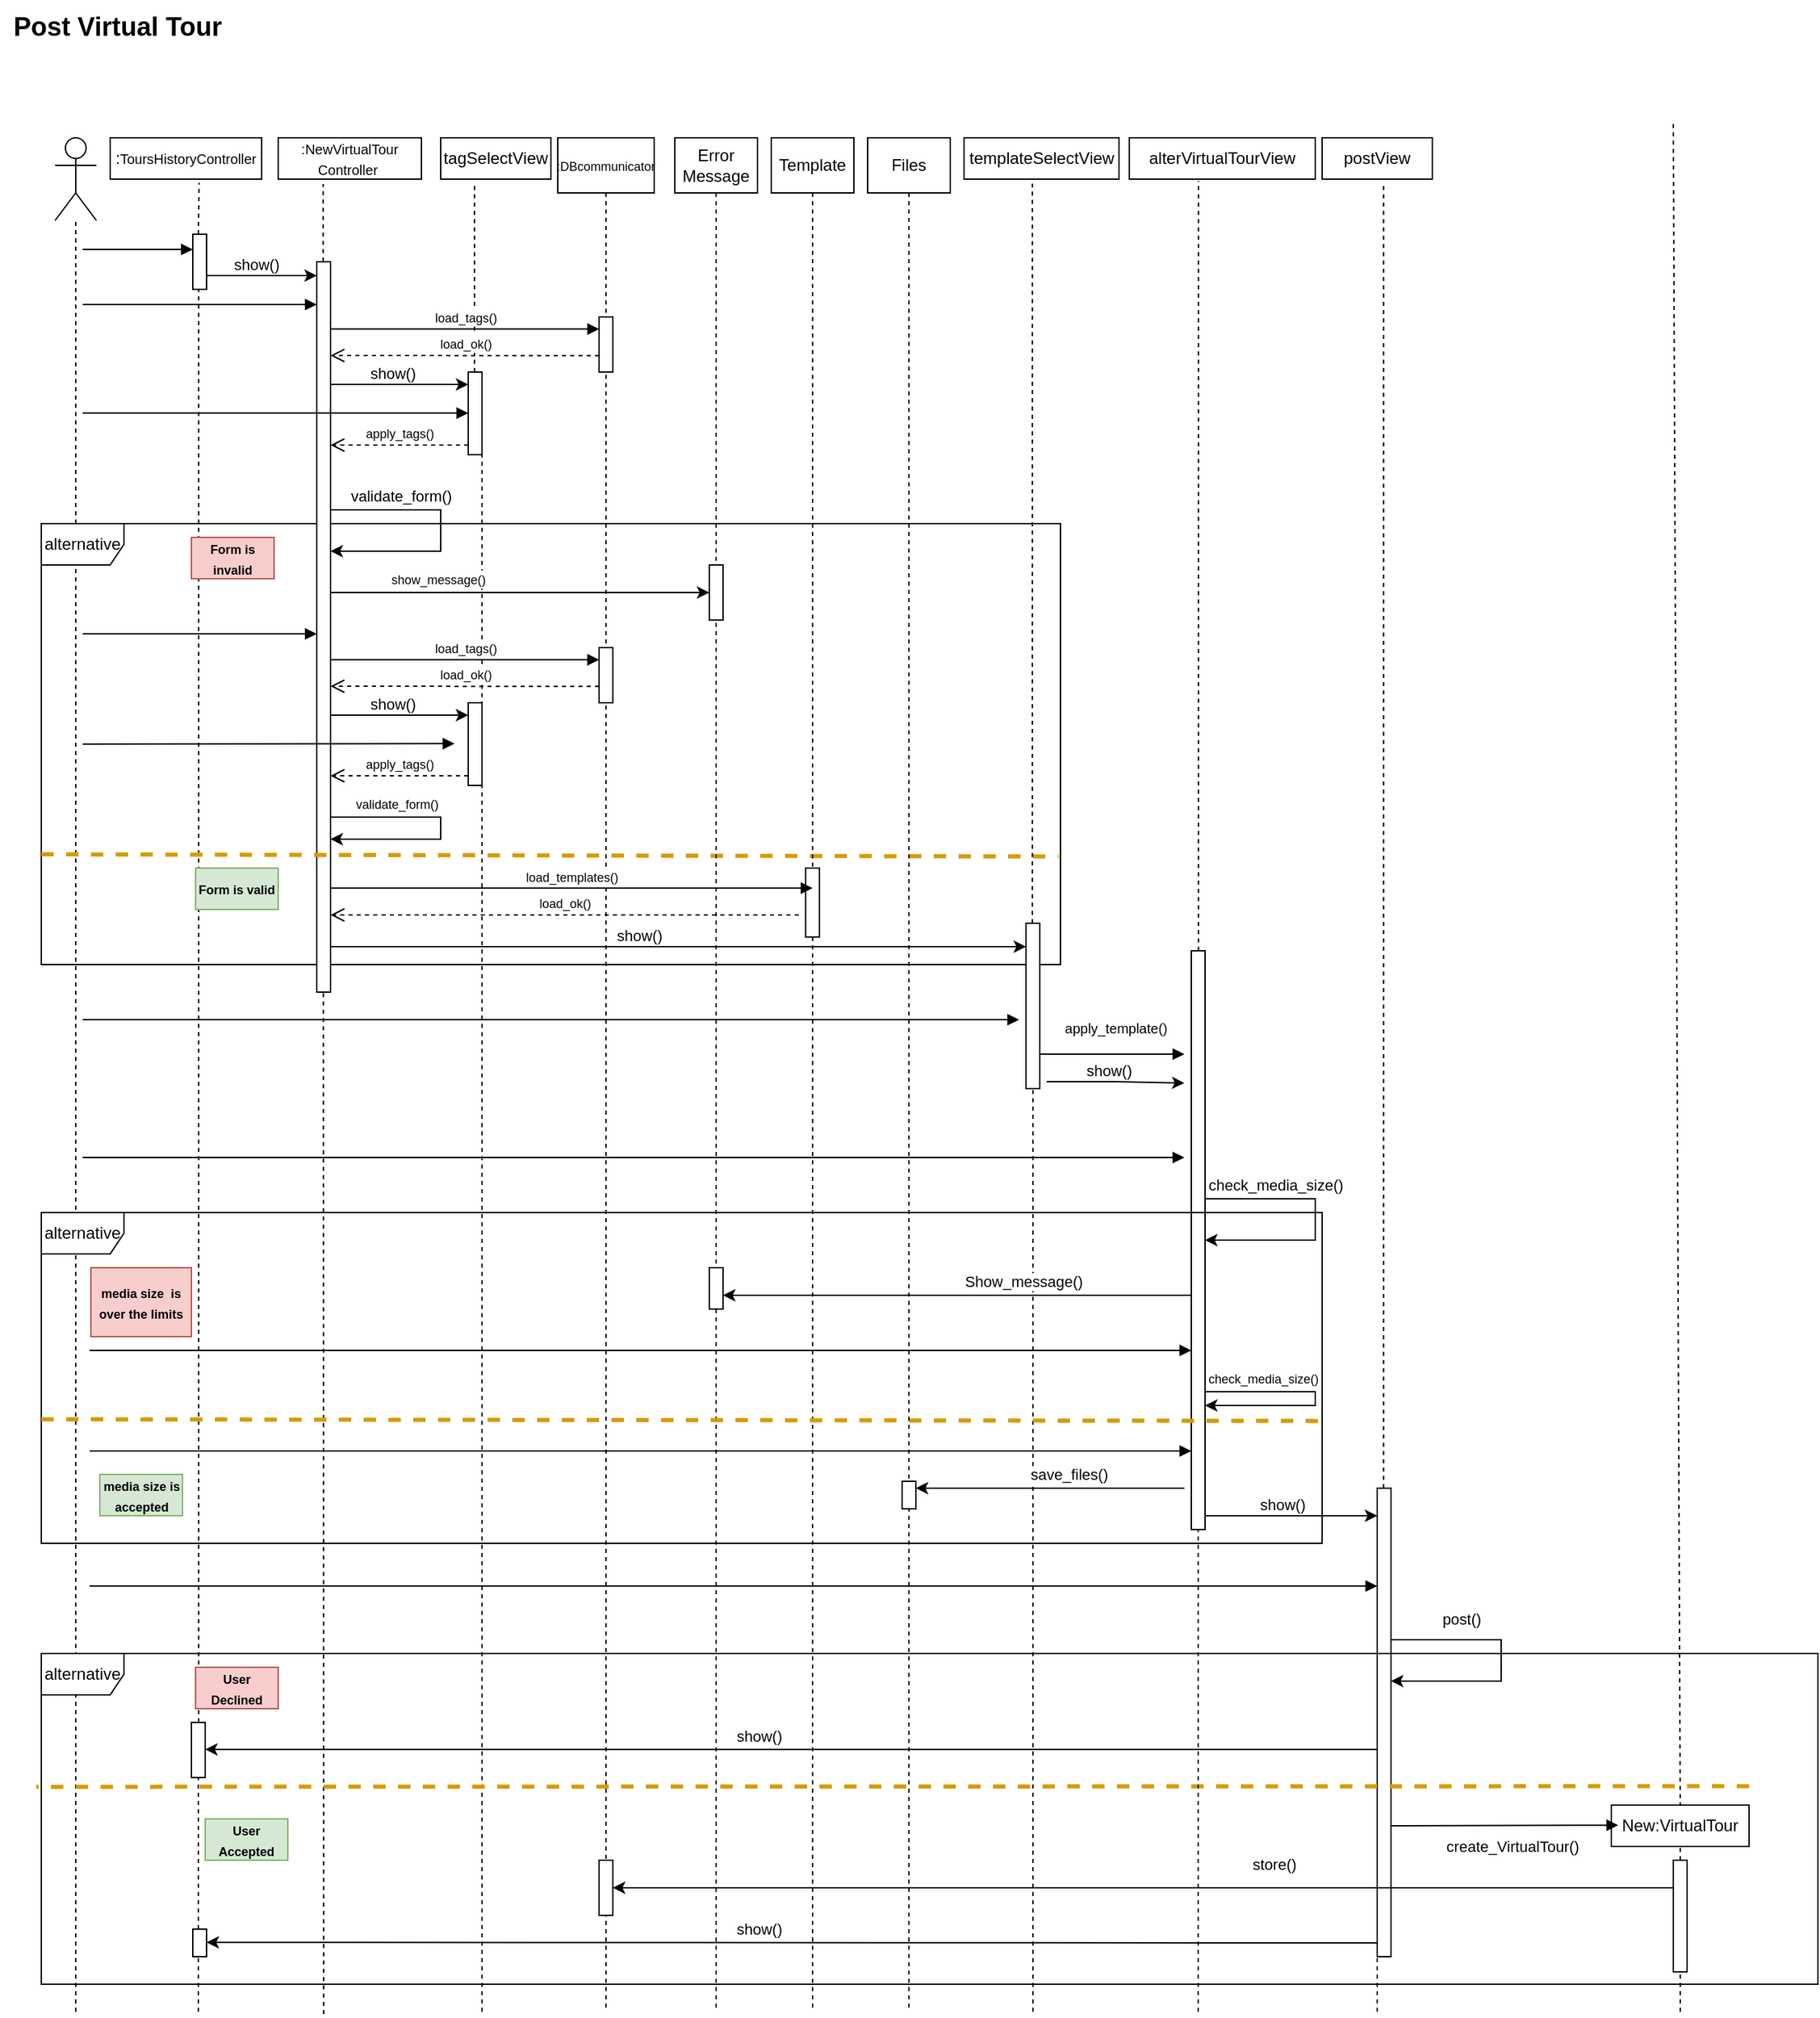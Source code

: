 <mxfile version="21.3.2" type="device" pages="2">
  <diagram name="Page-1" id="2YBvvXClWsGukQMizWep">
    <mxGraphModel dx="1595" dy="842" grid="1" gridSize="10" guides="1" tooltips="1" connect="1" arrows="1" fold="1" page="1" pageScale="1" pageWidth="850" pageHeight="1100" math="0" shadow="0">
      <root>
        <mxCell id="0" />
        <mxCell id="1" parent="0" />
        <mxCell id="pq50q-hKfieiKfYcffR--2" value="" style="endArrow=none;dashed=1;html=1;rounded=0;" parent="1" target="pq50q-hKfieiKfYcffR--1" edge="1">
          <mxGeometry width="50" height="50" relative="1" as="geometry">
            <mxPoint x="144" y="1460" as="sourcePoint" />
            <mxPoint x="144.24" y="210" as="targetPoint" />
          </mxGeometry>
        </mxCell>
        <mxCell id="E2OUhO5gZIwPXRVno6Ox-1" value="" style="endArrow=none;dashed=1;html=1;rounded=0;" parent="1" target="E2OUhO5gZIwPXRVno6Ox-8" edge="1">
          <mxGeometry width="50" height="50" relative="1" as="geometry">
            <mxPoint x="55" y="1460" as="sourcePoint" />
            <mxPoint x="90" y="190" as="targetPoint" />
          </mxGeometry>
        </mxCell>
        <mxCell id="E2OUhO5gZIwPXRVno6Ox-2" value="" style="endArrow=none;dashed=1;html=1;rounded=0;" parent="1" source="pq50q-hKfieiKfYcffR--1" edge="1">
          <mxGeometry width="50" height="50" relative="1" as="geometry">
            <mxPoint x="144" y="1340" as="sourcePoint" />
            <mxPoint x="144.24" y="210" as="targetPoint" />
          </mxGeometry>
        </mxCell>
        <mxCell id="E2OUhO5gZIwPXRVno6Ox-3" value="alternative" style="shape=umlFrame;whiteSpace=wrap;html=1;pointerEvents=0;" parent="1" vertex="1">
          <mxGeometry x="30" y="380" width="740" height="320" as="geometry" />
        </mxCell>
        <mxCell id="E2OUhO5gZIwPXRVno6Ox-4" value="" style="endArrow=none;dashed=1;html=1;rounded=0;entryX=0.314;entryY=1.116;entryDx=0;entryDy=0;entryPerimeter=0;" parent="1" target="wZW1d1mJMonM-m0sMjYR-2" edge="1">
          <mxGeometry width="50" height="50" relative="1" as="geometry">
            <mxPoint x="235" y="1461.739" as="sourcePoint" />
            <mxPoint x="234.76" y="160" as="targetPoint" />
          </mxGeometry>
        </mxCell>
        <mxCell id="E2OUhO5gZIwPXRVno6Ox-5" value="&lt;font style=&quot;font-size: 9px;&quot;&gt;:DBcommunicator&lt;/font&gt;" style="shape=umlLifeline;perimeter=lifelinePerimeter;whiteSpace=wrap;html=1;container=0;dropTarget=0;collapsible=0;recursiveResize=0;outlineConnect=0;portConstraint=eastwest;newEdgeStyle={&quot;edgeStyle&quot;:&quot;elbowEdgeStyle&quot;,&quot;elbow&quot;:&quot;vertical&quot;,&quot;curved&quot;:0,&quot;rounded&quot;:0};" parent="1" vertex="1">
          <mxGeometry x="405" y="100" width="70" height="1360" as="geometry" />
        </mxCell>
        <mxCell id="E2OUhO5gZIwPXRVno6Ox-6" value="" style="html=1;points=[];perimeter=orthogonalPerimeter;outlineConnect=0;targetShapes=umlLifeline;portConstraint=eastwest;newEdgeStyle={&quot;edgeStyle&quot;:&quot;elbowEdgeStyle&quot;,&quot;elbow&quot;:&quot;vertical&quot;,&quot;curved&quot;:0,&quot;rounded&quot;:0};" parent="E2OUhO5gZIwPXRVno6Ox-5" vertex="1">
          <mxGeometry x="30" y="130" width="10" height="40" as="geometry" />
        </mxCell>
        <mxCell id="lXnUFfVDcybMIzqL_ajQ-1" value="" style="html=1;points=[];perimeter=orthogonalPerimeter;outlineConnect=0;targetShapes=umlLifeline;portConstraint=eastwest;newEdgeStyle={&quot;edgeStyle&quot;:&quot;elbowEdgeStyle&quot;,&quot;elbow&quot;:&quot;vertical&quot;,&quot;curved&quot;:0,&quot;rounded&quot;:0};" vertex="1" parent="E2OUhO5gZIwPXRVno6Ox-5">
          <mxGeometry x="30" y="1250" width="10" height="40" as="geometry" />
        </mxCell>
        <mxCell id="E2OUhO5gZIwPXRVno6Ox-7" value="" style="endArrow=none;dashed=1;html=1;rounded=0;" parent="1" target="E2OUhO5gZIwPXRVno6Ox-17" edge="1">
          <mxGeometry width="50" height="50" relative="1" as="geometry">
            <mxPoint x="350" y="1460" as="sourcePoint" />
            <mxPoint x="344.76" y="159.67" as="targetPoint" />
          </mxGeometry>
        </mxCell>
        <mxCell id="E2OUhO5gZIwPXRVno6Ox-8" value="" style="shape=umlActor;verticalLabelPosition=bottom;verticalAlign=top;html=1;outlineConnect=0;" parent="1" vertex="1">
          <mxGeometry x="40" y="100" width="30" height="60" as="geometry" />
        </mxCell>
        <mxCell id="E2OUhO5gZIwPXRVno6Ox-11" value="" style="endArrow=none;dashed=1;html=1;rounded=0;entryX=0.558;entryY=1.129;entryDx=0;entryDy=0;entryPerimeter=0;" parent="1" source="E2OUhO5gZIwPXRVno6Ox-13" target="rPwwfvKBBlZN4n0_QZvu-1" edge="1">
          <mxGeometry width="50" height="50" relative="1" as="geometry">
            <mxPoint x="1004.76" y="330.333" as="sourcePoint" />
            <mxPoint x="1004.76" y="150" as="targetPoint" />
          </mxGeometry>
        </mxCell>
        <mxCell id="E2OUhO5gZIwPXRVno6Ox-12" value="" style="endArrow=none;dashed=1;html=1;rounded=0;" parent="1" edge="1">
          <mxGeometry width="50" height="50" relative="1" as="geometry">
            <mxPoint x="1000" y="1460" as="sourcePoint" />
            <mxPoint x="1000" y="1340" as="targetPoint" />
          </mxGeometry>
        </mxCell>
        <mxCell id="E2OUhO5gZIwPXRVno6Ox-13" value="" style="html=1;points=[];perimeter=orthogonalPerimeter;outlineConnect=0;targetShapes=umlLifeline;portConstraint=eastwest;newEdgeStyle={&quot;edgeStyle&quot;:&quot;elbowEdgeStyle&quot;,&quot;elbow&quot;:&quot;vertical&quot;,&quot;curved&quot;:0,&quot;rounded&quot;:0};" parent="1" vertex="1">
          <mxGeometry x="1000" y="1080" width="10" height="340" as="geometry" />
        </mxCell>
        <mxCell id="E2OUhO5gZIwPXRVno6Ox-14" value="&lt;font style=&quot;font-size: 9px;&quot;&gt;&lt;br&gt;&lt;/font&gt;" style="html=1;verticalAlign=bottom;endArrow=block;edgeStyle=elbowEdgeStyle;elbow=vertical;curved=0;rounded=0;" parent="1" edge="1">
          <mxGeometry relative="1" as="geometry">
            <mxPoint x="60" y="181" as="sourcePoint" />
            <Array as="points">
              <mxPoint x="60" y="181" />
              <mxPoint x="135" y="185.76" />
            </Array>
            <mxPoint x="140" y="181" as="targetPoint" />
          </mxGeometry>
        </mxCell>
        <mxCell id="E2OUhO5gZIwPXRVno6Ox-16" value="" style="endArrow=none;dashed=1;html=1;rounded=0;entryX=0.307;entryY=1.116;entryDx=0;entryDy=0;entryPerimeter=0;" parent="1" source="E2OUhO5gZIwPXRVno6Ox-17" target="f5XUt4maeCJUqlZOtaNx-2" edge="1">
          <mxGeometry width="50" height="50" relative="1" as="geometry">
            <mxPoint x="344.76" y="340.003" as="sourcePoint" />
            <mxPoint x="344.76" y="159.67" as="targetPoint" />
          </mxGeometry>
        </mxCell>
        <mxCell id="E2OUhO5gZIwPXRVno6Ox-17" value="" style="html=1;points=[];perimeter=orthogonalPerimeter;outlineConnect=0;targetShapes=umlLifeline;portConstraint=eastwest;newEdgeStyle={&quot;edgeStyle&quot;:&quot;elbowEdgeStyle&quot;,&quot;elbow&quot;:&quot;vertical&quot;,&quot;curved&quot;:0,&quot;rounded&quot;:0};" parent="1" vertex="1">
          <mxGeometry x="340" y="270" width="10" height="60" as="geometry" />
        </mxCell>
        <mxCell id="E2OUhO5gZIwPXRVno6Ox-18" value="&lt;font style=&quot;font-size: 9px;&quot;&gt;load_tags()&lt;/font&gt;" style="html=1;verticalAlign=bottom;endArrow=block;edgeStyle=elbowEdgeStyle;elbow=vertical;curved=0;rounded=0;" parent="1" edge="1">
          <mxGeometry x="-0.002" relative="1" as="geometry">
            <mxPoint x="240" y="238.76" as="sourcePoint" />
            <Array as="points">
              <mxPoint x="420" y="238.76" />
              <mxPoint x="370" y="248.76" />
              <mxPoint x="330" y="233.76" />
              <mxPoint x="425" y="238.28" />
            </Array>
            <mxPoint x="435" y="238.76" as="targetPoint" />
            <mxPoint as="offset" />
          </mxGeometry>
        </mxCell>
        <mxCell id="E2OUhO5gZIwPXRVno6Ox-19" value="&lt;font style=&quot;font-size: 9px;&quot;&gt;load_ok()&lt;/font&gt;" style="html=1;verticalAlign=bottom;endArrow=open;dashed=1;endSize=8;edgeStyle=elbowEdgeStyle;elbow=vertical;curved=0;rounded=0;" parent="1" target="E2OUhO5gZIwPXRVno6Ox-23" edge="1">
          <mxGeometry relative="1" as="geometry">
            <mxPoint x="350" y="258" as="targetPoint" />
            <Array as="points" />
            <mxPoint x="435" y="258.143" as="sourcePoint" />
          </mxGeometry>
        </mxCell>
        <mxCell id="E2OUhO5gZIwPXRVno6Ox-20" value="&lt;font style=&quot;font-size: 9px;&quot;&gt;apply_tags()&lt;/font&gt;" style="html=1;verticalAlign=bottom;endArrow=open;dashed=1;endSize=8;edgeStyle=elbowEdgeStyle;elbow=vertical;curved=0;rounded=0;" parent="1" edge="1">
          <mxGeometry relative="1" as="geometry">
            <mxPoint x="240" y="323.137" as="targetPoint" />
            <Array as="points" />
            <mxPoint x="340" y="322.997" as="sourcePoint" />
          </mxGeometry>
        </mxCell>
        <mxCell id="E2OUhO5gZIwPXRVno6Ox-21" value="" style="endArrow=classic;html=1;rounded=0;" parent="1" edge="1">
          <mxGeometry width="50" height="50" relative="1" as="geometry">
            <mxPoint x="240" y="370" as="sourcePoint" />
            <mxPoint x="240" y="400" as="targetPoint" />
            <Array as="points">
              <mxPoint x="260" y="370" />
              <mxPoint x="320" y="370" />
              <mxPoint x="320" y="390" />
              <mxPoint x="320" y="400" />
              <mxPoint x="270" y="400" />
              <mxPoint x="250" y="400" />
            </Array>
          </mxGeometry>
        </mxCell>
        <mxCell id="E2OUhO5gZIwPXRVno6Ox-22" value="validate_form()" style="edgeLabel;html=1;align=center;verticalAlign=middle;resizable=0;points=[];" parent="E2OUhO5gZIwPXRVno6Ox-21" vertex="1" connectable="0">
          <mxGeometry x="-0.575" relative="1" as="geometry">
            <mxPoint x="10" y="-10" as="offset" />
          </mxGeometry>
        </mxCell>
        <mxCell id="E2OUhO5gZIwPXRVno6Ox-23" value="" style="html=1;points=[];perimeter=orthogonalPerimeter;outlineConnect=0;targetShapes=umlLifeline;portConstraint=eastwest;newEdgeStyle={&quot;edgeStyle&quot;:&quot;elbowEdgeStyle&quot;,&quot;elbow&quot;:&quot;vertical&quot;,&quot;curved&quot;:0,&quot;rounded&quot;:0};" parent="1" vertex="1">
          <mxGeometry x="230" y="190" width="10" height="530" as="geometry" />
        </mxCell>
        <mxCell id="E2OUhO5gZIwPXRVno6Ox-24" value="" style="endArrow=classic;html=1;rounded=0;" parent="1" target="E2OUhO5gZIwPXRVno6Ox-59" edge="1">
          <mxGeometry width="50" height="50" relative="1" as="geometry">
            <mxPoint x="240" y="430" as="sourcePoint" />
            <mxPoint x="520" y="430" as="targetPoint" />
            <Array as="points">
              <mxPoint x="260" y="430" />
              <mxPoint x="300" y="430" />
              <mxPoint x="320" y="430" />
              <mxPoint x="340" y="430" />
            </Array>
          </mxGeometry>
        </mxCell>
        <mxCell id="E2OUhO5gZIwPXRVno6Ox-25" value="&lt;font style=&quot;font-size: 9px;&quot;&gt;show_message()&lt;/font&gt;" style="edgeLabel;html=1;align=center;verticalAlign=middle;resizable=0;points=[];" parent="E2OUhO5gZIwPXRVno6Ox-24" vertex="1" connectable="0">
          <mxGeometry x="-0.474" y="1" relative="1" as="geometry">
            <mxPoint x="5" y="-9" as="offset" />
          </mxGeometry>
        </mxCell>
        <mxCell id="E2OUhO5gZIwPXRVno6Ox-26" value="&lt;font style=&quot;font-size: 9px;&quot;&gt;&lt;b&gt;User Accepted&lt;/b&gt;&lt;/font&gt;" style="text;html=1;strokeColor=#82b366;fillColor=#d5e8d4;align=center;verticalAlign=middle;whiteSpace=wrap;rounded=0;" parent="1" vertex="1">
          <mxGeometry x="149" y="1320" width="60" height="30" as="geometry" />
        </mxCell>
        <mxCell id="E2OUhO5gZIwPXRVno6Ox-27" value="" style="html=1;verticalAlign=bottom;endArrow=block;edgeStyle=elbowEdgeStyle;elbow=vertical;curved=0;rounded=0;" parent="1" edge="1">
          <mxGeometry x="0.158" y="9" relative="1" as="geometry">
            <mxPoint x="60" y="221" as="sourcePoint" />
            <Array as="points">
              <mxPoint x="60" y="221" />
              <mxPoint x="135" y="225.76" />
            </Array>
            <mxPoint x="230" y="221" as="targetPoint" />
            <mxPoint as="offset" />
          </mxGeometry>
        </mxCell>
        <mxCell id="E2OUhO5gZIwPXRVno6Ox-28" value="New:VirtualTour" style="rounded=0;whiteSpace=wrap;html=1;" parent="1" vertex="1">
          <mxGeometry x="1170" y="1310" width="100" height="30" as="geometry" />
        </mxCell>
        <mxCell id="E2OUhO5gZIwPXRVno6Ox-29" value="" style="endArrow=none;dashed=1;html=1;rounded=0;entryX=0.5;entryY=0;entryDx=0;entryDy=0;" parent="1" target="E2OUhO5gZIwPXRVno6Ox-28" edge="1">
          <mxGeometry width="50" height="50" relative="1" as="geometry">
            <mxPoint x="1215" y="90" as="sourcePoint" />
            <mxPoint x="1206.64" y="555.17" as="targetPoint" />
          </mxGeometry>
        </mxCell>
        <mxCell id="E2OUhO5gZIwPXRVno6Ox-30" value="" style="endArrow=none;dashed=1;html=1;rounded=0;entryX=0.5;entryY=1;entryDx=0;entryDy=0;" parent="1" source="E2OUhO5gZIwPXRVno6Ox-32" target="E2OUhO5gZIwPXRVno6Ox-28" edge="1">
          <mxGeometry width="50" height="50" relative="1" as="geometry">
            <mxPoint x="1210" y="1599" as="sourcePoint" />
            <mxPoint x="1240" y="1349" as="targetPoint" />
          </mxGeometry>
        </mxCell>
        <mxCell id="E2OUhO5gZIwPXRVno6Ox-31" value="" style="endArrow=none;dashed=1;html=1;rounded=0;entryX=0.5;entryY=1;entryDx=0;entryDy=0;" parent="1" target="E2OUhO5gZIwPXRVno6Ox-32" edge="1">
          <mxGeometry width="50" height="50" relative="1" as="geometry">
            <mxPoint x="1220" y="1460" as="sourcePoint" />
            <mxPoint x="1210" y="1250" as="targetPoint" />
          </mxGeometry>
        </mxCell>
        <mxCell id="lXnUFfVDcybMIzqL_ajQ-2" style="edgeStyle=elbowEdgeStyle;rounded=0;orthogonalLoop=1;jettySize=auto;html=1;elbow=vertical;curved=0;" edge="1" parent="1" source="E2OUhO5gZIwPXRVno6Ox-32" target="lXnUFfVDcybMIzqL_ajQ-1">
          <mxGeometry relative="1" as="geometry" />
        </mxCell>
        <mxCell id="E2OUhO5gZIwPXRVno6Ox-32" value="" style="html=1;points=[];perimeter=orthogonalPerimeter;outlineConnect=0;targetShapes=umlLifeline;portConstraint=eastwest;newEdgeStyle={&quot;edgeStyle&quot;:&quot;elbowEdgeStyle&quot;,&quot;elbow&quot;:&quot;vertical&quot;,&quot;curved&quot;:0,&quot;rounded&quot;:0};" parent="1" vertex="1">
          <mxGeometry x="1215" y="1350" width="10" height="81" as="geometry" />
        </mxCell>
        <mxCell id="E2OUhO5gZIwPXRVno6Ox-34" value="store()" style="edgeLabel;html=1;align=center;verticalAlign=middle;resizable=0;points=[];" parent="1" vertex="1" connectable="0">
          <mxGeometry x="879.997" y="1325" as="geometry">
            <mxPoint x="45" y="28" as="offset" />
          </mxGeometry>
        </mxCell>
        <mxCell id="E2OUhO5gZIwPXRVno6Ox-37" value="" style="endArrow=classic;html=1;rounded=0;" parent="1" edge="1">
          <mxGeometry width="50" height="50" relative="1" as="geometry">
            <mxPoint x="240" y="279" as="sourcePoint" />
            <mxPoint x="340" y="279" as="targetPoint" />
            <Array as="points">
              <mxPoint x="280" y="279" />
              <mxPoint x="290" y="279" />
            </Array>
          </mxGeometry>
        </mxCell>
        <mxCell id="E2OUhO5gZIwPXRVno6Ox-38" value="show()" style="edgeLabel;html=1;align=center;verticalAlign=middle;resizable=0;points=[];" parent="E2OUhO5gZIwPXRVno6Ox-37" vertex="1" connectable="0">
          <mxGeometry x="-0.114" relative="1" as="geometry">
            <mxPoint y="-8" as="offset" />
          </mxGeometry>
        </mxCell>
        <mxCell id="E2OUhO5gZIwPXRVno6Ox-39" value="&lt;font style=&quot;font-size: 9px;&quot;&gt;&lt;br&gt;&lt;/font&gt;" style="html=1;verticalAlign=bottom;endArrow=block;edgeStyle=elbowEdgeStyle;elbow=vertical;curved=0;rounded=0;" parent="1" target="E2OUhO5gZIwPXRVno6Ox-17" edge="1">
          <mxGeometry relative="1" as="geometry">
            <mxPoint x="60" y="299.8" as="sourcePoint" />
            <Array as="points">
              <mxPoint x="60" y="299.8" />
              <mxPoint x="135" y="304.56" />
            </Array>
            <mxPoint x="140" y="299.8" as="targetPoint" />
          </mxGeometry>
        </mxCell>
        <mxCell id="E2OUhO5gZIwPXRVno6Ox-41" value="" style="endArrow=none;dashed=1;html=1;rounded=0;entryX=0.587;entryY=1.086;entryDx=0;entryDy=0;entryPerimeter=0;" parent="1" target="wZW1d1mJMonM-m0sMjYR-1" edge="1">
          <mxGeometry width="50" height="50" relative="1" as="geometry">
            <mxPoint x="144" y="170" as="sourcePoint" />
            <mxPoint x="144" y="160" as="targetPoint" />
          </mxGeometry>
        </mxCell>
        <mxCell id="E2OUhO5gZIwPXRVno6Ox-42" value="" style="html=1;points=[];perimeter=orthogonalPerimeter;outlineConnect=0;targetShapes=umlLifeline;portConstraint=eastwest;newEdgeStyle={&quot;edgeStyle&quot;:&quot;elbowEdgeStyle&quot;,&quot;elbow&quot;:&quot;vertical&quot;,&quot;curved&quot;:0,&quot;rounded&quot;:0};" parent="1" vertex="1">
          <mxGeometry x="140" y="170" width="10" height="40" as="geometry" />
        </mxCell>
        <mxCell id="E2OUhO5gZIwPXRVno6Ox-43" value="" style="endArrow=classic;html=1;rounded=0;" parent="1" edge="1">
          <mxGeometry width="50" height="50" relative="1" as="geometry">
            <mxPoint x="150" y="200" as="sourcePoint" />
            <mxPoint x="230" y="200" as="targetPoint" />
            <Array as="points">
              <mxPoint x="200" y="200" />
            </Array>
          </mxGeometry>
        </mxCell>
        <mxCell id="E2OUhO5gZIwPXRVno6Ox-44" value="show()" style="edgeLabel;html=1;align=center;verticalAlign=middle;resizable=0;points=[];" parent="E2OUhO5gZIwPXRVno6Ox-43" vertex="1" connectable="0">
          <mxGeometry x="-0.114" relative="1" as="geometry">
            <mxPoint y="-8" as="offset" />
          </mxGeometry>
        </mxCell>
        <mxCell id="E2OUhO5gZIwPXRVno6Ox-46" value="" style="endArrow=none;dashed=1;html=1;rounded=0;entryX=0.998;entryY=0.755;entryDx=0;entryDy=0;entryPerimeter=0;fillColor=#ffe6cc;strokeColor=#d79b00;strokeWidth=3;" parent="1" target="E2OUhO5gZIwPXRVno6Ox-3" edge="1">
          <mxGeometry width="50" height="50" relative="1" as="geometry">
            <mxPoint x="30" y="620" as="sourcePoint" />
            <mxPoint x="80" y="570" as="targetPoint" />
          </mxGeometry>
        </mxCell>
        <mxCell id="E2OUhO5gZIwPXRVno6Ox-47" value="&lt;font style=&quot;font-size: 9px;&quot;&gt;&lt;b&gt;Form is invalid&lt;/b&gt;&lt;/font&gt;" style="text;html=1;strokeColor=#b85450;fillColor=#f8cecc;align=center;verticalAlign=middle;whiteSpace=wrap;rounded=0;" parent="1" vertex="1">
          <mxGeometry x="139" y="390" width="60" height="30" as="geometry" />
        </mxCell>
        <mxCell id="E2OUhO5gZIwPXRVno6Ox-48" value="" style="html=1;verticalAlign=bottom;endArrow=block;edgeStyle=elbowEdgeStyle;elbow=vertical;curved=0;rounded=0;" parent="1" edge="1">
          <mxGeometry x="0.158" y="9" relative="1" as="geometry">
            <mxPoint x="60" y="460" as="sourcePoint" />
            <Array as="points">
              <mxPoint x="60" y="460" />
              <mxPoint x="135" y="464.76" />
            </Array>
            <mxPoint x="230" y="460" as="targetPoint" />
            <mxPoint as="offset" />
          </mxGeometry>
        </mxCell>
        <mxCell id="E2OUhO5gZIwPXRVno6Ox-49" value="" style="html=1;points=[];perimeter=orthogonalPerimeter;outlineConnect=0;targetShapes=umlLifeline;portConstraint=eastwest;newEdgeStyle={&quot;edgeStyle&quot;:&quot;elbowEdgeStyle&quot;,&quot;elbow&quot;:&quot;vertical&quot;,&quot;curved&quot;:0,&quot;rounded&quot;:0};" parent="1" vertex="1">
          <mxGeometry x="435" y="470" width="10" height="40" as="geometry" />
        </mxCell>
        <mxCell id="E2OUhO5gZIwPXRVno6Ox-50" value="" style="html=1;points=[];perimeter=orthogonalPerimeter;outlineConnect=0;targetShapes=umlLifeline;portConstraint=eastwest;newEdgeStyle={&quot;edgeStyle&quot;:&quot;elbowEdgeStyle&quot;,&quot;elbow&quot;:&quot;vertical&quot;,&quot;curved&quot;:0,&quot;rounded&quot;:0};" parent="1" vertex="1">
          <mxGeometry x="340" y="510" width="10" height="60" as="geometry" />
        </mxCell>
        <mxCell id="E2OUhO5gZIwPXRVno6Ox-51" value="&lt;font style=&quot;font-size: 9px;&quot;&gt;load_tags()&lt;/font&gt;" style="html=1;verticalAlign=bottom;endArrow=block;edgeStyle=elbowEdgeStyle;elbow=vertical;curved=0;rounded=0;" parent="1" edge="1">
          <mxGeometry x="-0.002" relative="1" as="geometry">
            <mxPoint x="240" y="478.76" as="sourcePoint" />
            <Array as="points">
              <mxPoint x="420" y="478.76" />
              <mxPoint x="370" y="488.76" />
              <mxPoint x="330" y="473.76" />
              <mxPoint x="425" y="478.28" />
            </Array>
            <mxPoint x="435" y="478.76" as="targetPoint" />
            <mxPoint as="offset" />
          </mxGeometry>
        </mxCell>
        <mxCell id="E2OUhO5gZIwPXRVno6Ox-52" value="&lt;font style=&quot;font-size: 9px;&quot;&gt;load_ok()&lt;/font&gt;" style="html=1;verticalAlign=bottom;endArrow=open;dashed=1;endSize=8;edgeStyle=elbowEdgeStyle;elbow=vertical;curved=0;rounded=0;" parent="1" edge="1">
          <mxGeometry relative="1" as="geometry">
            <mxPoint x="240" y="498" as="targetPoint" />
            <Array as="points" />
            <mxPoint x="435" y="498.143" as="sourcePoint" />
          </mxGeometry>
        </mxCell>
        <mxCell id="E2OUhO5gZIwPXRVno6Ox-53" value="&lt;font style=&quot;font-size: 9px;&quot;&gt;apply_tags()&lt;/font&gt;" style="html=1;verticalAlign=bottom;endArrow=open;dashed=1;endSize=8;edgeStyle=elbowEdgeStyle;elbow=vertical;curved=0;rounded=0;" parent="1" edge="1">
          <mxGeometry relative="1" as="geometry">
            <mxPoint x="240" y="563.137" as="targetPoint" />
            <Array as="points" />
            <mxPoint x="340" y="562.997" as="sourcePoint" />
          </mxGeometry>
        </mxCell>
        <mxCell id="E2OUhO5gZIwPXRVno6Ox-54" value="" style="endArrow=classic;html=1;rounded=0;" parent="1" edge="1">
          <mxGeometry width="50" height="50" relative="1" as="geometry">
            <mxPoint x="240" y="519" as="sourcePoint" />
            <mxPoint x="340" y="519" as="targetPoint" />
            <Array as="points">
              <mxPoint x="280" y="519" />
              <mxPoint x="290" y="519" />
            </Array>
          </mxGeometry>
        </mxCell>
        <mxCell id="E2OUhO5gZIwPXRVno6Ox-55" value="show()" style="edgeLabel;html=1;align=center;verticalAlign=middle;resizable=0;points=[];" parent="E2OUhO5gZIwPXRVno6Ox-54" vertex="1" connectable="0">
          <mxGeometry x="-0.114" relative="1" as="geometry">
            <mxPoint y="-8" as="offset" />
          </mxGeometry>
        </mxCell>
        <mxCell id="E2OUhO5gZIwPXRVno6Ox-56" value="&lt;font style=&quot;font-size: 9px;&quot;&gt;&lt;br&gt;&lt;/font&gt;" style="html=1;verticalAlign=bottom;endArrow=block;edgeStyle=elbowEdgeStyle;elbow=vertical;curved=0;rounded=0;" parent="1" edge="1">
          <mxGeometry relative="1" as="geometry">
            <mxPoint x="60" y="540" as="sourcePoint" />
            <Array as="points">
              <mxPoint x="50" y="539.66" />
              <mxPoint x="125" y="544.42" />
            </Array>
            <mxPoint x="330" y="539.86" as="targetPoint" />
          </mxGeometry>
        </mxCell>
        <mxCell id="E2OUhO5gZIwPXRVno6Ox-58" value="Error Message" style="shape=umlLifeline;perimeter=lifelinePerimeter;whiteSpace=wrap;html=1;container=0;dropTarget=0;collapsible=0;recursiveResize=0;outlineConnect=0;portConstraint=eastwest;newEdgeStyle={&quot;edgeStyle&quot;:&quot;elbowEdgeStyle&quot;,&quot;elbow&quot;:&quot;vertical&quot;,&quot;curved&quot;:0,&quot;rounded&quot;:0};" parent="1" vertex="1">
          <mxGeometry x="490" y="100" width="60" height="1360" as="geometry" />
        </mxCell>
        <mxCell id="E2OUhO5gZIwPXRVno6Ox-59" value="" style="html=1;points=[];perimeter=orthogonalPerimeter;outlineConnect=0;targetShapes=umlLifeline;portConstraint=eastwest;newEdgeStyle={&quot;edgeStyle&quot;:&quot;elbowEdgeStyle&quot;,&quot;elbow&quot;:&quot;vertical&quot;,&quot;curved&quot;:0,&quot;rounded&quot;:0};" parent="E2OUhO5gZIwPXRVno6Ox-58" vertex="1">
          <mxGeometry x="25" y="310" width="10" height="40" as="geometry" />
        </mxCell>
        <mxCell id="JycSX32SfxI9GHTS-yg2-21" value="" style="html=1;points=[];perimeter=orthogonalPerimeter;outlineConnect=0;targetShapes=umlLifeline;portConstraint=eastwest;newEdgeStyle={&quot;edgeStyle&quot;:&quot;elbowEdgeStyle&quot;,&quot;elbow&quot;:&quot;vertical&quot;,&quot;curved&quot;:0,&quot;rounded&quot;:0};" parent="E2OUhO5gZIwPXRVno6Ox-58" vertex="1">
          <mxGeometry x="25" y="820" width="10" height="30" as="geometry" />
        </mxCell>
        <mxCell id="E2OUhO5gZIwPXRVno6Ox-60" value="" style="endArrow=classic;html=1;rounded=0;" parent="1" target="JycSX32SfxI9GHTS-yg2-4" edge="1">
          <mxGeometry width="50" height="50" relative="1" as="geometry">
            <mxPoint x="240" y="687" as="sourcePoint" />
            <mxPoint x="720" y="687" as="targetPoint" />
            <Array as="points">
              <mxPoint x="280" y="687" />
              <mxPoint x="290" y="687" />
            </Array>
          </mxGeometry>
        </mxCell>
        <mxCell id="E2OUhO5gZIwPXRVno6Ox-61" value="show()" style="edgeLabel;html=1;align=center;verticalAlign=middle;resizable=0;points=[];" parent="E2OUhO5gZIwPXRVno6Ox-60" vertex="1" connectable="0">
          <mxGeometry x="-0.114" relative="1" as="geometry">
            <mxPoint y="-8" as="offset" />
          </mxGeometry>
        </mxCell>
        <mxCell id="E2OUhO5gZIwPXRVno6Ox-62" value="&lt;font style=&quot;font-size: 9px;&quot;&gt;&lt;br&gt;&lt;/font&gt;" style="html=1;verticalAlign=bottom;endArrow=block;edgeStyle=elbowEdgeStyle;elbow=vertical;curved=0;rounded=0;" parent="1" edge="1">
          <mxGeometry relative="1" as="geometry">
            <mxPoint x="60" y="740" as="sourcePoint" />
            <Array as="points">
              <mxPoint x="290" y="740" />
              <mxPoint x="300" y="750" />
              <mxPoint x="50" y="711" />
              <mxPoint x="125" y="715.76" />
            </Array>
            <mxPoint x="740" y="740" as="targetPoint" />
          </mxGeometry>
        </mxCell>
        <mxCell id="E2OUhO5gZIwPXRVno6Ox-63" value="alternative" style="shape=umlFrame;whiteSpace=wrap;html=1;pointerEvents=0;" parent="1" vertex="1">
          <mxGeometry x="30" y="1200" width="1290" height="240" as="geometry" />
        </mxCell>
        <mxCell id="E2OUhO5gZIwPXRVno6Ox-66" value="&lt;font style=&quot;font-size: 9px;&quot;&gt;&lt;b&gt;Form is valid&lt;br&gt;&lt;/b&gt;&lt;/font&gt;" style="text;html=1;strokeColor=#82b366;fillColor=#d5e8d4;align=center;verticalAlign=middle;whiteSpace=wrap;rounded=0;" parent="1" vertex="1">
          <mxGeometry x="142" y="630" width="60" height="30" as="geometry" />
        </mxCell>
        <mxCell id="E2OUhO5gZIwPXRVno6Ox-67" value="" style="html=1;verticalAlign=bottom;endArrow=block;edgeStyle=elbowEdgeStyle;elbow=vertical;curved=0;rounded=0;" parent="1" edge="1">
          <mxGeometry x="0.158" y="9" relative="1" as="geometry">
            <mxPoint x="1010" y="1325" as="sourcePoint" />
            <Array as="points">
              <mxPoint x="1005" y="1324.58" />
              <mxPoint x="1080" y="1329.34" />
            </Array>
            <mxPoint x="1175" y="1324.58" as="targetPoint" />
            <mxPoint as="offset" />
          </mxGeometry>
        </mxCell>
        <mxCell id="E2OUhO5gZIwPXRVno6Ox-68" value="create_VirtualTour()" style="edgeLabel;html=1;align=center;verticalAlign=middle;resizable=0;points=[];" parent="E2OUhO5gZIwPXRVno6Ox-67" vertex="1" connectable="0">
          <mxGeometry x="-0.255" y="-3" relative="1" as="geometry">
            <mxPoint x="27" y="12" as="offset" />
          </mxGeometry>
        </mxCell>
        <mxCell id="E2OUhO5gZIwPXRVno6Ox-71" value="" style="endArrow=none;dashed=1;html=1;rounded=0;entryX=-0.003;entryY=0.553;entryDx=0;entryDy=0;entryPerimeter=0;fillColor=#ffe6cc;strokeColor=#d79b00;strokeWidth=3;exitX=1;exitY=0.551;exitDx=0;exitDy=0;exitPerimeter=0;" parent="1" edge="1">
          <mxGeometry width="50" height="50" relative="1" as="geometry">
            <mxPoint x="1270.0" y="1296.24" as="sourcePoint" />
            <mxPoint x="26.28" y="1296.72" as="targetPoint" />
          </mxGeometry>
        </mxCell>
        <mxCell id="E2OUhO5gZIwPXRVno6Ox-72" value="&lt;font style=&quot;font-size: 9px;&quot;&gt;&lt;b&gt;User Declined&lt;br&gt;&lt;/b&gt;&lt;/font&gt;" style="text;html=1;strokeColor=#b85450;fillColor=#f8cecc;align=center;verticalAlign=middle;whiteSpace=wrap;rounded=0;" parent="1" vertex="1">
          <mxGeometry x="142" y="1210" width="60" height="30" as="geometry" />
        </mxCell>
        <mxCell id="E2OUhO5gZIwPXRVno6Ox-74" value="" style="html=1;points=[];perimeter=orthogonalPerimeter;outlineConnect=0;targetShapes=umlLifeline;portConstraint=eastwest;newEdgeStyle={&quot;edgeStyle&quot;:&quot;elbowEdgeStyle&quot;,&quot;elbow&quot;:&quot;vertical&quot;,&quot;curved&quot;:0,&quot;rounded&quot;:0};" parent="1" vertex="1">
          <mxGeometry x="140" y="1400" width="10" height="20" as="geometry" />
        </mxCell>
        <mxCell id="E2OUhO5gZIwPXRVno6Ox-75" value="" style="endArrow=classic;html=1;rounded=0;" parent="1" edge="1">
          <mxGeometry width="50" height="50" relative="1" as="geometry">
            <mxPoint x="1000" y="1410" as="sourcePoint" />
            <mxPoint x="150" y="1409.57" as="targetPoint" />
          </mxGeometry>
        </mxCell>
        <mxCell id="E2OUhO5gZIwPXRVno6Ox-76" value="show()" style="edgeLabel;html=1;align=center;verticalAlign=middle;resizable=0;points=[];" parent="E2OUhO5gZIwPXRVno6Ox-75" vertex="1" connectable="0">
          <mxGeometry x="-0.164" y="-1" relative="1" as="geometry">
            <mxPoint x="-94" y="-9" as="offset" />
          </mxGeometry>
        </mxCell>
        <mxCell id="E2OUhO5gZIwPXRVno6Ox-77" value="Template" style="shape=umlLifeline;perimeter=lifelinePerimeter;whiteSpace=wrap;html=1;container=0;dropTarget=0;collapsible=0;recursiveResize=0;outlineConnect=0;portConstraint=eastwest;newEdgeStyle={&quot;edgeStyle&quot;:&quot;elbowEdgeStyle&quot;,&quot;elbow&quot;:&quot;vertical&quot;,&quot;curved&quot;:0,&quot;rounded&quot;:0};" parent="1" vertex="1">
          <mxGeometry x="560" y="100" width="60" height="1360" as="geometry" />
        </mxCell>
        <mxCell id="E2OUhO5gZIwPXRVno6Ox-78" value="" style="html=1;points=[];perimeter=orthogonalPerimeter;outlineConnect=0;targetShapes=umlLifeline;portConstraint=eastwest;newEdgeStyle={&quot;edgeStyle&quot;:&quot;elbowEdgeStyle&quot;,&quot;elbow&quot;:&quot;vertical&quot;,&quot;curved&quot;:0,&quot;rounded&quot;:0};" parent="E2OUhO5gZIwPXRVno6Ox-77" vertex="1">
          <mxGeometry x="25" y="530" width="10" height="50" as="geometry" />
        </mxCell>
        <mxCell id="E2OUhO5gZIwPXRVno6Ox-80" value="" style="endArrow=none;dashed=1;html=1;rounded=0;entryX=0.441;entryY=1.108;entryDx=0;entryDy=0;entryPerimeter=0;" parent="1" source="JycSX32SfxI9GHTS-yg2-4" target="f5XUt4maeCJUqlZOtaNx-3" edge="1">
          <mxGeometry width="50" height="50" relative="1" as="geometry">
            <mxPoint x="750.24" y="1020" as="sourcePoint" />
            <mxPoint x="750" y="160" as="targetPoint" />
          </mxGeometry>
        </mxCell>
        <mxCell id="E2OUhO5gZIwPXRVno6Ox-82" value="" style="endArrow=none;dashed=1;html=1;rounded=0;entryX=0.372;entryY=1.046;entryDx=0;entryDy=0;entryPerimeter=0;" parent="1" source="JycSX32SfxI9GHTS-yg2-9" target="f5XUt4maeCJUqlZOtaNx-5" edge="1">
          <mxGeometry width="50" height="50" relative="1" as="geometry">
            <mxPoint x="870.24" y="1020" as="sourcePoint" />
            <mxPoint x="870" y="160" as="targetPoint" />
          </mxGeometry>
        </mxCell>
        <mxCell id="JycSX32SfxI9GHTS-yg2-2" value="&lt;font style=&quot;font-size: 9px;&quot;&gt;load_templates()&lt;/font&gt;" style="html=1;verticalAlign=bottom;endArrow=block;edgeStyle=elbowEdgeStyle;elbow=vertical;curved=0;rounded=0;entryX=0.5;entryY=0.3;entryDx=0;entryDy=0;entryPerimeter=0;" parent="1" target="E2OUhO5gZIwPXRVno6Ox-78" edge="1">
          <mxGeometry x="-0.002" relative="1" as="geometry">
            <mxPoint x="240" y="644.55" as="sourcePoint" />
            <Array as="points">
              <mxPoint x="420" y="644.55" />
              <mxPoint x="370" y="654.55" />
              <mxPoint x="330" y="639.55" />
              <mxPoint x="425" y="644.07" />
            </Array>
            <mxPoint x="580" y="645" as="targetPoint" />
            <mxPoint as="offset" />
          </mxGeometry>
        </mxCell>
        <mxCell id="JycSX32SfxI9GHTS-yg2-3" value="&lt;font style=&quot;font-size: 9px;&quot;&gt;load_ok()&lt;/font&gt;" style="html=1;verticalAlign=bottom;endArrow=open;dashed=1;endSize=8;edgeStyle=elbowEdgeStyle;elbow=vertical;curved=0;rounded=0;" parent="1" edge="1">
          <mxGeometry relative="1" as="geometry">
            <mxPoint x="240" y="664.174" as="targetPoint" />
            <Array as="points" />
            <mxPoint x="580" y="664" as="sourcePoint" />
          </mxGeometry>
        </mxCell>
        <mxCell id="JycSX32SfxI9GHTS-yg2-5" value="" style="endArrow=none;dashed=1;html=1;rounded=0;" parent="1" target="JycSX32SfxI9GHTS-yg2-4" edge="1">
          <mxGeometry width="50" height="50" relative="1" as="geometry">
            <mxPoint x="750" y="1460" as="sourcePoint" />
            <mxPoint x="750" y="160" as="targetPoint" />
          </mxGeometry>
        </mxCell>
        <mxCell id="JycSX32SfxI9GHTS-yg2-4" value="" style="html=1;points=[];perimeter=orthogonalPerimeter;outlineConnect=0;targetShapes=umlLifeline;portConstraint=eastwest;newEdgeStyle={&quot;edgeStyle&quot;:&quot;elbowEdgeStyle&quot;,&quot;elbow&quot;:&quot;vertical&quot;,&quot;curved&quot;:0,&quot;rounded&quot;:0};" parent="1" vertex="1">
          <mxGeometry x="745" y="670" width="10" height="120" as="geometry" />
        </mxCell>
        <mxCell id="JycSX32SfxI9GHTS-yg2-10" value="" style="endArrow=none;dashed=1;html=1;rounded=0;" parent="1" target="JycSX32SfxI9GHTS-yg2-9" edge="1">
          <mxGeometry width="50" height="50" relative="1" as="geometry">
            <mxPoint x="870" y="1460" as="sourcePoint" />
            <mxPoint x="870" y="160" as="targetPoint" />
          </mxGeometry>
        </mxCell>
        <mxCell id="JycSX32SfxI9GHTS-yg2-9" value="" style="html=1;points=[];perimeter=orthogonalPerimeter;outlineConnect=0;targetShapes=umlLifeline;portConstraint=eastwest;newEdgeStyle={&quot;edgeStyle&quot;:&quot;elbowEdgeStyle&quot;,&quot;elbow&quot;:&quot;vertical&quot;,&quot;curved&quot;:0,&quot;rounded&quot;:0};" parent="1" vertex="1">
          <mxGeometry x="865" y="690" width="10" height="420" as="geometry" />
        </mxCell>
        <mxCell id="JycSX32SfxI9GHTS-yg2-11" value="&lt;font style=&quot;font-size: 10px;&quot;&gt;apply_template()&lt;/font&gt;" style="html=1;verticalAlign=bottom;endArrow=block;edgeStyle=elbowEdgeStyle;elbow=vertical;curved=0;rounded=0;" parent="1" edge="1">
          <mxGeometry x="0.13" y="10" relative="1" as="geometry">
            <mxPoint x="755" y="755" as="sourcePoint" />
            <Array as="points">
              <mxPoint x="885" y="765" />
              <mxPoint x="845" y="750" />
              <mxPoint x="940" y="754.52" />
            </Array>
            <mxPoint x="860" y="765" as="targetPoint" />
            <mxPoint as="offset" />
          </mxGeometry>
        </mxCell>
        <mxCell id="JycSX32SfxI9GHTS-yg2-12" value="" style="endArrow=classic;html=1;rounded=0;" parent="1" edge="1">
          <mxGeometry width="50" height="50" relative="1" as="geometry">
            <mxPoint x="760" y="784.95" as="sourcePoint" />
            <mxPoint x="860" y="786" as="targetPoint" />
            <Array as="points">
              <mxPoint x="810" y="784.95" />
            </Array>
          </mxGeometry>
        </mxCell>
        <mxCell id="JycSX32SfxI9GHTS-yg2-13" value="show()" style="edgeLabel;html=1;align=center;verticalAlign=middle;resizable=0;points=[];" parent="JycSX32SfxI9GHTS-yg2-12" vertex="1" connectable="0">
          <mxGeometry x="-0.114" relative="1" as="geometry">
            <mxPoint y="-8" as="offset" />
          </mxGeometry>
        </mxCell>
        <mxCell id="JycSX32SfxI9GHTS-yg2-14" value="&lt;font style=&quot;font-size: 9px;&quot;&gt;&lt;br&gt;&lt;/font&gt;" style="html=1;verticalAlign=bottom;endArrow=block;edgeStyle=elbowEdgeStyle;elbow=vertical;curved=0;rounded=0;" parent="1" edge="1">
          <mxGeometry relative="1" as="geometry">
            <mxPoint x="60" y="840" as="sourcePoint" />
            <Array as="points">
              <mxPoint x="290" y="840" />
              <mxPoint x="300" y="850" />
              <mxPoint x="50" y="811" />
              <mxPoint x="125" y="815.76" />
            </Array>
            <mxPoint x="860" y="840" as="targetPoint" />
          </mxGeometry>
        </mxCell>
        <mxCell id="JycSX32SfxI9GHTS-yg2-15" value="" style="endArrow=classic;html=1;rounded=0;" parent="1" edge="1">
          <mxGeometry width="50" height="50" relative="1" as="geometry">
            <mxPoint x="875" y="870" as="sourcePoint" />
            <mxPoint x="875" y="900" as="targetPoint" />
            <Array as="points">
              <mxPoint x="895" y="870" />
              <mxPoint x="955" y="870" />
              <mxPoint x="955" y="890" />
              <mxPoint x="955" y="900" />
              <mxPoint x="905" y="900" />
              <mxPoint x="885" y="900" />
            </Array>
          </mxGeometry>
        </mxCell>
        <mxCell id="JycSX32SfxI9GHTS-yg2-16" value="check_media_size()" style="edgeLabel;html=1;align=center;verticalAlign=middle;resizable=0;points=[];" parent="JycSX32SfxI9GHTS-yg2-15" vertex="1" connectable="0">
          <mxGeometry x="-0.575" relative="1" as="geometry">
            <mxPoint x="10" y="-10" as="offset" />
          </mxGeometry>
        </mxCell>
        <mxCell id="JycSX32SfxI9GHTS-yg2-17" value="alternative" style="shape=umlFrame;whiteSpace=wrap;html=1;pointerEvents=0;" parent="1" vertex="1">
          <mxGeometry x="30" y="880" width="930" height="240" as="geometry" />
        </mxCell>
        <mxCell id="JycSX32SfxI9GHTS-yg2-19" value="" style="endArrow=none;dashed=1;html=1;rounded=0;entryX=0.999;entryY=0.63;entryDx=0;entryDy=0;entryPerimeter=0;fillColor=#ffe6cc;strokeColor=#d79b00;strokeWidth=3;" parent="1" target="JycSX32SfxI9GHTS-yg2-17" edge="1">
          <mxGeometry width="50" height="50" relative="1" as="geometry">
            <mxPoint x="30" y="1030" as="sourcePoint" />
            <mxPoint x="769" y="1032" as="targetPoint" />
          </mxGeometry>
        </mxCell>
        <mxCell id="JycSX32SfxI9GHTS-yg2-20" value="&lt;font style=&quot;font-size: 9px;&quot;&gt;&lt;b&gt;media size&amp;nbsp; is over the limits&lt;/b&gt;&lt;/font&gt;" style="text;html=1;strokeColor=#b85450;fillColor=#f8cecc;align=center;verticalAlign=middle;whiteSpace=wrap;rounded=0;" parent="1" vertex="1">
          <mxGeometry x="66" y="920" width="73" height="50" as="geometry" />
        </mxCell>
        <mxCell id="JycSX32SfxI9GHTS-yg2-22" value="" style="endArrow=classic;html=1;rounded=0;" parent="1" source="JycSX32SfxI9GHTS-yg2-9" target="JycSX32SfxI9GHTS-yg2-21" edge="1">
          <mxGeometry width="50" height="50" relative="1" as="geometry">
            <mxPoint x="825" y="940" as="sourcePoint" />
            <mxPoint x="540" y="940" as="targetPoint" />
            <Array as="points">
              <mxPoint x="640" y="940" />
              <mxPoint x="620" y="940" />
              <mxPoint x="600" y="940" />
              <mxPoint x="560" y="940" />
            </Array>
          </mxGeometry>
        </mxCell>
        <mxCell id="JycSX32SfxI9GHTS-yg2-23" value="&lt;font style=&quot;font-size: 11px;&quot;&gt;Show_message()&lt;/font&gt;" style="edgeLabel;html=1;align=center;verticalAlign=middle;resizable=0;points=[];" parent="JycSX32SfxI9GHTS-yg2-22" vertex="1" connectable="0">
          <mxGeometry x="-0.474" y="1" relative="1" as="geometry">
            <mxPoint x="-33" y="-11" as="offset" />
          </mxGeometry>
        </mxCell>
        <mxCell id="JycSX32SfxI9GHTS-yg2-24" value="&lt;font style=&quot;font-size: 9px;&quot;&gt;&lt;br&gt;&lt;/font&gt;" style="html=1;verticalAlign=bottom;endArrow=block;edgeStyle=elbowEdgeStyle;elbow=vertical;curved=0;rounded=0;" parent="1" edge="1">
          <mxGeometry relative="1" as="geometry">
            <mxPoint x="65" y="980" as="sourcePoint" />
            <Array as="points">
              <mxPoint x="295" y="980" />
              <mxPoint x="305" y="990" />
              <mxPoint x="55" y="951" />
              <mxPoint x="130" y="955.76" />
            </Array>
            <mxPoint x="865" y="980" as="targetPoint" />
          </mxGeometry>
        </mxCell>
        <mxCell id="JycSX32SfxI9GHTS-yg2-25" value="&lt;font style=&quot;font-size: 9px;&quot;&gt;&lt;b&gt;media size is accepted&lt;br&gt;&lt;/b&gt;&lt;/font&gt;" style="text;html=1;strokeColor=#82b366;fillColor=#d5e8d4;align=center;verticalAlign=middle;whiteSpace=wrap;rounded=0;" parent="1" vertex="1">
          <mxGeometry x="72.5" y="1070" width="60" height="30" as="geometry" />
        </mxCell>
        <mxCell id="JycSX32SfxI9GHTS-yg2-26" value="&lt;font style=&quot;font-size: 9px;&quot;&gt;&lt;br&gt;&lt;/font&gt;" style="html=1;verticalAlign=bottom;endArrow=block;edgeStyle=elbowEdgeStyle;elbow=vertical;curved=0;rounded=0;" parent="1" edge="1">
          <mxGeometry relative="1" as="geometry">
            <mxPoint x="65" y="1053" as="sourcePoint" />
            <Array as="points">
              <mxPoint x="295" y="1053" />
              <mxPoint x="305" y="1063" />
              <mxPoint x="55" y="1024" />
              <mxPoint x="130" y="1028.76" />
            </Array>
            <mxPoint x="865" y="1053" as="targetPoint" />
          </mxGeometry>
        </mxCell>
        <mxCell id="JycSX32SfxI9GHTS-yg2-27" value="" style="endArrow=classic;html=1;rounded=0;" parent="1" source="JycSX32SfxI9GHTS-yg2-9" target="E2OUhO5gZIwPXRVno6Ox-13" edge="1">
          <mxGeometry width="50" height="50" relative="1" as="geometry">
            <mxPoint x="880" y="1100" as="sourcePoint" />
            <mxPoint x="990" y="1100" as="targetPoint" />
            <Array as="points">
              <mxPoint x="920" y="1100" />
            </Array>
          </mxGeometry>
        </mxCell>
        <mxCell id="JycSX32SfxI9GHTS-yg2-28" value="show()" style="edgeLabel;html=1;align=center;verticalAlign=middle;resizable=0;points=[];" parent="JycSX32SfxI9GHTS-yg2-27" vertex="1" connectable="0">
          <mxGeometry x="-0.114" relative="1" as="geometry">
            <mxPoint y="-8" as="offset" />
          </mxGeometry>
        </mxCell>
        <mxCell id="JycSX32SfxI9GHTS-yg2-29" value="&lt;font style=&quot;font-size: 9px;&quot;&gt;&lt;br&gt;&lt;/font&gt;" style="html=1;verticalAlign=bottom;endArrow=block;edgeStyle=elbowEdgeStyle;elbow=vertical;curved=0;rounded=0;" parent="1" edge="1">
          <mxGeometry relative="1" as="geometry">
            <mxPoint x="65" y="1151" as="sourcePoint" />
            <Array as="points">
              <mxPoint x="295" y="1151" />
              <mxPoint x="305" y="1161" />
              <mxPoint x="55" y="1122" />
              <mxPoint x="130" y="1126.76" />
            </Array>
            <mxPoint x="1000" y="1151" as="targetPoint" />
          </mxGeometry>
        </mxCell>
        <mxCell id="cfeSdN4V07PQXYMlCQTL-1" value="" style="endArrow=classic;html=1;rounded=0;" parent="1" edge="1">
          <mxGeometry width="50" height="50" relative="1" as="geometry">
            <mxPoint x="1010" y="1190" as="sourcePoint" />
            <mxPoint x="1010" y="1220" as="targetPoint" />
            <Array as="points">
              <mxPoint x="1030" y="1190" />
              <mxPoint x="1090" y="1190" />
              <mxPoint x="1090" y="1210" />
              <mxPoint x="1090" y="1220" />
              <mxPoint x="1040" y="1220" />
              <mxPoint x="1020" y="1220" />
            </Array>
          </mxGeometry>
        </mxCell>
        <mxCell id="cfeSdN4V07PQXYMlCQTL-2" value="post()" style="edgeLabel;html=1;align=center;verticalAlign=middle;resizable=0;points=[];" parent="cfeSdN4V07PQXYMlCQTL-1" vertex="1" connectable="0">
          <mxGeometry x="-0.575" relative="1" as="geometry">
            <mxPoint x="10" y="-15" as="offset" />
          </mxGeometry>
        </mxCell>
        <mxCell id="pq50q-hKfieiKfYcffR--1" value="" style="html=1;points=[];perimeter=orthogonalPerimeter;outlineConnect=0;targetShapes=umlLifeline;portConstraint=eastwest;newEdgeStyle={&quot;edgeStyle&quot;:&quot;elbowEdgeStyle&quot;,&quot;elbow&quot;:&quot;vertical&quot;,&quot;curved&quot;:0,&quot;rounded&quot;:0};" parent="1" vertex="1">
          <mxGeometry x="139" y="1250" width="10" height="40" as="geometry" />
        </mxCell>
        <mxCell id="qXjH-Z38Yupvxnwv3N21-1" value="" style="endArrow=classic;html=1;rounded=0;" parent="1" target="pq50q-hKfieiKfYcffR--1" edge="1">
          <mxGeometry width="50" height="50" relative="1" as="geometry">
            <mxPoint x="1000" y="1269.57" as="sourcePoint" />
            <mxPoint x="310" y="1269.99" as="targetPoint" />
          </mxGeometry>
        </mxCell>
        <mxCell id="qXjH-Z38Yupvxnwv3N21-2" value="show()" style="edgeLabel;html=1;align=center;verticalAlign=middle;resizable=0;points=[];" parent="qXjH-Z38Yupvxnwv3N21-1" vertex="1" connectable="0">
          <mxGeometry x="-0.164" y="-1" relative="1" as="geometry">
            <mxPoint x="-94" y="-9" as="offset" />
          </mxGeometry>
        </mxCell>
        <mxCell id="zGnFeDn-0OeXjANgWQUR-1" value="" style="endArrow=classic;html=1;rounded=0;" parent="1" edge="1">
          <mxGeometry width="50" height="50" relative="1" as="geometry">
            <mxPoint x="240" y="593.0" as="sourcePoint" />
            <mxPoint x="240" y="609" as="targetPoint" />
            <Array as="points">
              <mxPoint x="260" y="593" />
              <mxPoint x="320" y="593" />
              <mxPoint x="320" y="599" />
              <mxPoint x="320" y="609" />
              <mxPoint x="270" y="609" />
              <mxPoint x="250" y="609" />
            </Array>
          </mxGeometry>
        </mxCell>
        <mxCell id="zGnFeDn-0OeXjANgWQUR-2" value="&lt;font style=&quot;font-size: 9px;&quot;&gt;validate_form()&lt;/font&gt;" style="edgeLabel;html=1;align=center;verticalAlign=middle;resizable=0;points=[];" parent="zGnFeDn-0OeXjANgWQUR-1" vertex="1" connectable="0">
          <mxGeometry x="-0.575" relative="1" as="geometry">
            <mxPoint x="10" y="-10" as="offset" />
          </mxGeometry>
        </mxCell>
        <mxCell id="zGnFeDn-0OeXjANgWQUR-3" value="" style="endArrow=classic;html=1;rounded=0;" parent="1" source="JycSX32SfxI9GHTS-yg2-9" edge="1">
          <mxGeometry width="50" height="50" relative="1" as="geometry">
            <mxPoint x="880" y="1010" as="sourcePoint" />
            <mxPoint x="875" y="1020" as="targetPoint" />
            <Array as="points">
              <mxPoint x="895" y="1010" />
              <mxPoint x="950" y="1010" />
              <mxPoint x="955" y="1010" />
              <mxPoint x="955" y="1020" />
              <mxPoint x="905" y="1020" />
              <mxPoint x="885" y="1020" />
            </Array>
          </mxGeometry>
        </mxCell>
        <mxCell id="zGnFeDn-0OeXjANgWQUR-4" value="&lt;font style=&quot;font-size: 9px;&quot;&gt;check_media_size()&lt;/font&gt;" style="edgeLabel;html=1;align=center;verticalAlign=middle;resizable=0;points=[];" parent="zGnFeDn-0OeXjANgWQUR-3" vertex="1" connectable="0">
          <mxGeometry x="-0.575" relative="1" as="geometry">
            <mxPoint x="6" y="-10" as="offset" />
          </mxGeometry>
        </mxCell>
        <mxCell id="5PrBxTNUnm8p1QOFB559-1" value="Files" style="shape=umlLifeline;perimeter=lifelinePerimeter;whiteSpace=wrap;html=1;container=0;dropTarget=0;collapsible=0;recursiveResize=0;outlineConnect=0;portConstraint=eastwest;newEdgeStyle={&quot;edgeStyle&quot;:&quot;elbowEdgeStyle&quot;,&quot;elbow&quot;:&quot;vertical&quot;,&quot;curved&quot;:0,&quot;rounded&quot;:0};" parent="1" vertex="1">
          <mxGeometry x="630" y="100" width="60" height="1360" as="geometry" />
        </mxCell>
        <mxCell id="5PrBxTNUnm8p1QOFB559-2" value="" style="html=1;points=[];perimeter=orthogonalPerimeter;outlineConnect=0;targetShapes=umlLifeline;portConstraint=eastwest;newEdgeStyle={&quot;edgeStyle&quot;:&quot;elbowEdgeStyle&quot;,&quot;elbow&quot;:&quot;vertical&quot;,&quot;curved&quot;:0,&quot;rounded&quot;:0};" parent="5PrBxTNUnm8p1QOFB559-1" vertex="1">
          <mxGeometry x="25" y="975" width="10" height="20" as="geometry" />
        </mxCell>
        <mxCell id="5PrBxTNUnm8p1QOFB559-3" value="" style="endArrow=classic;html=1;rounded=0;" parent="1" target="5PrBxTNUnm8p1QOFB559-2" edge="1">
          <mxGeometry width="50" height="50" relative="1" as="geometry">
            <mxPoint x="860" y="1080" as="sourcePoint" />
            <mxPoint x="520" y="1080" as="targetPoint" />
            <Array as="points">
              <mxPoint x="730" y="1080" />
              <mxPoint x="720" y="1080" />
              <mxPoint x="680" y="1080" />
            </Array>
          </mxGeometry>
        </mxCell>
        <mxCell id="5PrBxTNUnm8p1QOFB559-4" value="&lt;font style=&quot;font-size: 11px;&quot;&gt;save_files()&lt;/font&gt;" style="edgeLabel;html=1;align=center;verticalAlign=middle;resizable=0;points=[];" parent="5PrBxTNUnm8p1QOFB559-3" vertex="1" connectable="0">
          <mxGeometry x="-0.474" y="1" relative="1" as="geometry">
            <mxPoint x="-33" y="-11" as="offset" />
          </mxGeometry>
        </mxCell>
        <mxCell id="38nLkNhRrIRcOPpzjF6P-1" value="&lt;b&gt;&lt;font style=&quot;font-size: 19px;&quot;&gt;Post Virtual Tour&lt;/font&gt;&lt;/b&gt;" style="text;html=1;align=center;verticalAlign=middle;resizable=0;points=[];autosize=1;strokeColor=none;fillColor=none;" parent="1" vertex="1">
          <mxGeometry width="170" height="40" as="geometry" />
        </mxCell>
        <mxCell id="wZW1d1mJMonM-m0sMjYR-1" value="&lt;font style=&quot;font-size: 12px;&quot;&gt;:&lt;/font&gt;&lt;font style=&quot;font-size: 10px;&quot;&gt;ToursHistoryController&lt;/font&gt;" style="rounded=0;whiteSpace=wrap;html=1;" parent="1" vertex="1">
          <mxGeometry x="80" y="100" width="110" height="30" as="geometry" />
        </mxCell>
        <mxCell id="wZW1d1mJMonM-m0sMjYR-2" value="&lt;font style=&quot;font-size: 10px;&quot;&gt;:NewVirtualTour&lt;br&gt;Controller&amp;nbsp;&lt;/font&gt;" style="rounded=0;whiteSpace=wrap;html=1;" parent="1" vertex="1">
          <mxGeometry x="202" y="100" width="104" height="30" as="geometry" />
        </mxCell>
        <mxCell id="f5XUt4maeCJUqlZOtaNx-2" value="tagSelectView" style="rounded=0;whiteSpace=wrap;html=1;" parent="1" vertex="1">
          <mxGeometry x="320" y="100" width="80" height="30" as="geometry" />
        </mxCell>
        <mxCell id="f5XUt4maeCJUqlZOtaNx-3" value="templateSelectView" style="rounded=0;whiteSpace=wrap;html=1;" parent="1" vertex="1">
          <mxGeometry x="700" y="100" width="112.5" height="30" as="geometry" />
        </mxCell>
        <mxCell id="f5XUt4maeCJUqlZOtaNx-5" value="alterVirtualTourView" style="rounded=0;whiteSpace=wrap;html=1;" parent="1" vertex="1">
          <mxGeometry x="820" y="100" width="135" height="30" as="geometry" />
        </mxCell>
        <mxCell id="rPwwfvKBBlZN4n0_QZvu-1" value="postView" style="rounded=0;whiteSpace=wrap;html=1;" parent="1" vertex="1">
          <mxGeometry x="960" y="100" width="80" height="30" as="geometry" />
        </mxCell>
      </root>
    </mxGraphModel>
  </diagram>
  <diagram id="u31ir7G1l7F2I5Zbu-P-" name="Page-2">
    <mxGraphModel dx="1094" dy="577" grid="1" gridSize="10" guides="1" tooltips="1" connect="1" arrows="1" fold="1" page="1" pageScale="1" pageWidth="850" pageHeight="1100" math="0" shadow="0">
      <root>
        <mxCell id="0" />
        <mxCell id="1" parent="0" />
        <mxCell id="ghcOE-yhJv5Q5-DFHhE4-2" value="" style="endArrow=none;dashed=1;html=1;rounded=0;" parent="1" target="ghcOE-yhJv5Q5-DFHhE4-1" edge="1">
          <mxGeometry width="50" height="50" relative="1" as="geometry">
            <mxPoint x="55" y="1010" as="sourcePoint" />
            <mxPoint x="90" y="180" as="targetPoint" />
          </mxGeometry>
        </mxCell>
        <mxCell id="HSr9TXtTZYakIYIf4xQG-4" value="" style="endArrow=none;dashed=1;html=1;rounded=0;" parent="1" source="dobCcsVlNz-XqakbmUWl-13" edge="1">
          <mxGeometry width="50" height="50" relative="1" as="geometry">
            <mxPoint x="144" y="1010" as="sourcePoint" />
            <mxPoint x="144.24" y="200" as="targetPoint" />
          </mxGeometry>
        </mxCell>
        <mxCell id="iA5vycNmLl-B0erlmBI--1" value="alternative" style="shape=umlFrame;whiteSpace=wrap;html=1;pointerEvents=0;" parent="1" vertex="1">
          <mxGeometry x="30" y="370" width="520" height="320" as="geometry" />
        </mxCell>
        <mxCell id="ghcOE-yhJv5Q5-DFHhE4-8" value="" style="endArrow=none;dashed=1;html=1;rounded=0;entryX=0.5;entryY=1;entryDx=0;entryDy=0;" parent="1" target="5Wt1XtSPoglSgutx78cX-2" edge="1">
          <mxGeometry width="50" height="50" relative="1" as="geometry">
            <mxPoint x="235" y="1010" as="sourcePoint" />
            <mxPoint x="234.76" y="150" as="targetPoint" />
          </mxGeometry>
        </mxCell>
        <mxCell id="ghcOE-yhJv5Q5-DFHhE4-23" value=":DBcommunicator" style="shape=umlLifeline;perimeter=lifelinePerimeter;whiteSpace=wrap;html=1;container=0;dropTarget=0;collapsible=0;recursiveResize=0;outlineConnect=0;portConstraint=eastwest;newEdgeStyle={&quot;edgeStyle&quot;:&quot;elbowEdgeStyle&quot;,&quot;elbow&quot;:&quot;vertical&quot;,&quot;curved&quot;:0,&quot;rounded&quot;:0};" parent="1" vertex="1">
          <mxGeometry x="390" y="90" width="100" height="920" as="geometry" />
        </mxCell>
        <mxCell id="ghcOE-yhJv5Q5-DFHhE4-24" value="" style="html=1;points=[];perimeter=orthogonalPerimeter;outlineConnect=0;targetShapes=umlLifeline;portConstraint=eastwest;newEdgeStyle={&quot;edgeStyle&quot;:&quot;elbowEdgeStyle&quot;,&quot;elbow&quot;:&quot;vertical&quot;,&quot;curved&quot;:0,&quot;rounded&quot;:0};" parent="ghcOE-yhJv5Q5-DFHhE4-23" vertex="1">
          <mxGeometry x="45" y="130" width="10" height="40" as="geometry" />
        </mxCell>
        <mxCell id="ghcOE-yhJv5Q5-DFHhE4-21" value="" style="endArrow=none;dashed=1;html=1;rounded=0;" parent="1" target="ghcOE-yhJv5Q5-DFHhE4-22" edge="1">
          <mxGeometry width="50" height="50" relative="1" as="geometry">
            <mxPoint x="350" y="1010" as="sourcePoint" />
            <mxPoint x="344.76" y="149.67" as="targetPoint" />
          </mxGeometry>
        </mxCell>
        <mxCell id="ghcOE-yhJv5Q5-DFHhE4-1" value="" style="shape=umlActor;verticalLabelPosition=bottom;verticalAlign=top;html=1;outlineConnect=0;" parent="1" vertex="1">
          <mxGeometry x="40" y="90" width="30" height="60" as="geometry" />
        </mxCell>
        <mxCell id="ghcOE-yhJv5Q5-DFHhE4-10" value="" style="endArrow=none;dashed=1;html=1;rounded=0;entryX=0.573;entryY=1.006;entryDx=0;entryDy=0;entryPerimeter=0;" parent="1" source="ghcOE-yhJv5Q5-DFHhE4-15" target="5Wt1XtSPoglSgutx78cX-4" edge="1">
          <mxGeometry width="50" height="50" relative="1" as="geometry">
            <mxPoint x="634.76" y="330.333" as="sourcePoint" />
            <mxPoint x="634.76" y="150" as="targetPoint" />
          </mxGeometry>
        </mxCell>
        <mxCell id="ghcOE-yhJv5Q5-DFHhE4-14" value="" style="endArrow=none;dashed=1;html=1;rounded=0;" parent="1" edge="1">
          <mxGeometry width="50" height="50" relative="1" as="geometry">
            <mxPoint x="635" y="1010" as="sourcePoint" />
            <mxPoint x="635" y="810" as="targetPoint" />
          </mxGeometry>
        </mxCell>
        <mxCell id="ghcOE-yhJv5Q5-DFHhE4-15" value="" style="html=1;points=[];perimeter=orthogonalPerimeter;outlineConnect=0;targetShapes=umlLifeline;portConstraint=eastwest;newEdgeStyle={&quot;edgeStyle&quot;:&quot;elbowEdgeStyle&quot;,&quot;elbow&quot;:&quot;vertical&quot;,&quot;curved&quot;:0,&quot;rounded&quot;:0};" parent="1" vertex="1">
          <mxGeometry x="630" y="640" width="10" height="350" as="geometry" />
        </mxCell>
        <mxCell id="ghcOE-yhJv5Q5-DFHhE4-16" value="&lt;font style=&quot;font-size: 9px;&quot;&gt;&lt;br&gt;&lt;/font&gt;" style="html=1;verticalAlign=bottom;endArrow=block;edgeStyle=elbowEdgeStyle;elbow=vertical;curved=0;rounded=0;" parent="1" edge="1">
          <mxGeometry relative="1" as="geometry">
            <mxPoint x="60" y="171" as="sourcePoint" />
            <Array as="points">
              <mxPoint x="60" y="171" />
              <mxPoint x="135" y="175.76" />
            </Array>
            <mxPoint x="140" y="171" as="targetPoint" />
          </mxGeometry>
        </mxCell>
        <mxCell id="ghcOE-yhJv5Q5-DFHhE4-20" value="" style="endArrow=none;dashed=1;html=1;rounded=0;entryX=0.5;entryY=1;entryDx=0;entryDy=0;" parent="1" source="ghcOE-yhJv5Q5-DFHhE4-22" target="5Wt1XtSPoglSgutx78cX-3" edge="1">
          <mxGeometry width="50" height="50" relative="1" as="geometry">
            <mxPoint x="344.76" y="330.003" as="sourcePoint" />
            <mxPoint x="344.76" y="149.67" as="targetPoint" />
          </mxGeometry>
        </mxCell>
        <mxCell id="ghcOE-yhJv5Q5-DFHhE4-22" value="" style="html=1;points=[];perimeter=orthogonalPerimeter;outlineConnect=0;targetShapes=umlLifeline;portConstraint=eastwest;newEdgeStyle={&quot;edgeStyle&quot;:&quot;elbowEdgeStyle&quot;,&quot;elbow&quot;:&quot;vertical&quot;,&quot;curved&quot;:0,&quot;rounded&quot;:0};" parent="1" vertex="1">
          <mxGeometry x="340" y="260" width="10" height="60" as="geometry" />
        </mxCell>
        <mxCell id="ghcOE-yhJv5Q5-DFHhE4-25" value="&lt;font style=&quot;font-size: 9px;&quot;&gt;load_tags()&lt;/font&gt;" style="html=1;verticalAlign=bottom;endArrow=block;edgeStyle=elbowEdgeStyle;elbow=vertical;curved=0;rounded=0;" parent="1" edge="1">
          <mxGeometry x="-0.002" relative="1" as="geometry">
            <mxPoint x="240" y="228.76" as="sourcePoint" />
            <Array as="points">
              <mxPoint x="420" y="228.76" />
              <mxPoint x="370" y="238.76" />
              <mxPoint x="330" y="223.76" />
              <mxPoint x="425" y="228.28" />
            </Array>
            <mxPoint x="435" y="228.76" as="targetPoint" />
            <mxPoint as="offset" />
          </mxGeometry>
        </mxCell>
        <mxCell id="ghcOE-yhJv5Q5-DFHhE4-26" value="&lt;font style=&quot;font-size: 9px;&quot;&gt;load_ok()&lt;/font&gt;" style="html=1;verticalAlign=bottom;endArrow=open;dashed=1;endSize=8;edgeStyle=elbowEdgeStyle;elbow=vertical;curved=0;rounded=0;" parent="1" target="ghcOE-yhJv5Q5-DFHhE4-11" edge="1">
          <mxGeometry relative="1" as="geometry">
            <mxPoint x="350" y="248" as="targetPoint" />
            <Array as="points" />
            <mxPoint x="435" y="248.143" as="sourcePoint" />
          </mxGeometry>
        </mxCell>
        <mxCell id="ghcOE-yhJv5Q5-DFHhE4-27" value="&lt;font style=&quot;font-size: 9px;&quot;&gt;apply_tags()&lt;/font&gt;" style="html=1;verticalAlign=bottom;endArrow=open;dashed=1;endSize=8;edgeStyle=elbowEdgeStyle;elbow=vertical;curved=0;rounded=0;" parent="1" edge="1">
          <mxGeometry relative="1" as="geometry">
            <mxPoint x="240" y="313.137" as="targetPoint" />
            <Array as="points" />
            <mxPoint x="340" y="312.997" as="sourcePoint" />
          </mxGeometry>
        </mxCell>
        <mxCell id="q2Sfvav5JOrpmJVsAXCa-4" value="" style="endArrow=classic;html=1;rounded=0;" parent="1" edge="1">
          <mxGeometry width="50" height="50" relative="1" as="geometry">
            <mxPoint x="240" y="360" as="sourcePoint" />
            <mxPoint x="240" y="390" as="targetPoint" />
            <Array as="points">
              <mxPoint x="260" y="360" />
              <mxPoint x="320" y="360" />
              <mxPoint x="320" y="380" />
              <mxPoint x="320" y="390" />
              <mxPoint x="270" y="390" />
              <mxPoint x="250" y="390" />
            </Array>
          </mxGeometry>
        </mxCell>
        <mxCell id="q2Sfvav5JOrpmJVsAXCa-8" value="validate_form()" style="edgeLabel;html=1;align=center;verticalAlign=middle;resizable=0;points=[];" parent="q2Sfvav5JOrpmJVsAXCa-4" vertex="1" connectable="0">
          <mxGeometry x="-0.575" relative="1" as="geometry">
            <mxPoint x="10" y="-10" as="offset" />
          </mxGeometry>
        </mxCell>
        <mxCell id="ghcOE-yhJv5Q5-DFHhE4-11" value="" style="html=1;points=[];perimeter=orthogonalPerimeter;outlineConnect=0;targetShapes=umlLifeline;portConstraint=eastwest;newEdgeStyle={&quot;edgeStyle&quot;:&quot;elbowEdgeStyle&quot;,&quot;elbow&quot;:&quot;vertical&quot;,&quot;curved&quot;:0,&quot;rounded&quot;:0};" parent="1" vertex="1">
          <mxGeometry x="230" y="180" width="10" height="530" as="geometry" />
        </mxCell>
        <mxCell id="q2Sfvav5JOrpmJVsAXCa-13" value="" style="endArrow=classic;html=1;rounded=0;" parent="1" target="HSr9TXtTZYakIYIf4xQG-22" edge="1">
          <mxGeometry width="50" height="50" relative="1" as="geometry">
            <mxPoint x="240" y="420" as="sourcePoint" />
            <mxPoint x="520" y="420" as="targetPoint" />
            <Array as="points">
              <mxPoint x="260" y="420" />
              <mxPoint x="300" y="420" />
              <mxPoint x="320" y="420" />
              <mxPoint x="340" y="420" />
            </Array>
          </mxGeometry>
        </mxCell>
        <mxCell id="q2Sfvav5JOrpmJVsAXCa-14" value="&lt;font style=&quot;font-size: 9px;&quot;&gt;Show_message()&lt;/font&gt;" style="edgeLabel;html=1;align=center;verticalAlign=middle;resizable=0;points=[];" parent="q2Sfvav5JOrpmJVsAXCa-13" vertex="1" connectable="0">
          <mxGeometry x="-0.474" y="1" relative="1" as="geometry">
            <mxPoint x="5" y="-9" as="offset" />
          </mxGeometry>
        </mxCell>
        <mxCell id="q2Sfvav5JOrpmJVsAXCa-15" value="&lt;font style=&quot;font-size: 9px;&quot;&gt;&lt;b&gt;User Accepted&lt;/b&gt;&lt;/font&gt;" style="text;html=1;strokeColor=#82b366;fillColor=#d5e8d4;align=center;verticalAlign=middle;whiteSpace=wrap;rounded=0;" parent="1" vertex="1">
          <mxGeometry x="150" y="770" width="60" height="30" as="geometry" />
        </mxCell>
        <mxCell id="ghcOE-yhJv5Q5-DFHhE4-17" value="" style="html=1;verticalAlign=bottom;endArrow=block;edgeStyle=elbowEdgeStyle;elbow=vertical;curved=0;rounded=0;" parent="1" edge="1">
          <mxGeometry x="0.158" y="9" relative="1" as="geometry">
            <mxPoint x="60" y="211" as="sourcePoint" />
            <Array as="points">
              <mxPoint x="60" y="211" />
              <mxPoint x="135" y="215.76" />
            </Array>
            <mxPoint x="230" y="211" as="targetPoint" />
            <mxPoint as="offset" />
          </mxGeometry>
        </mxCell>
        <mxCell id="q2Sfvav5JOrpmJVsAXCa-41" value="New:Event" style="rounded=0;whiteSpace=wrap;html=1;" parent="1" vertex="1">
          <mxGeometry x="805" y="780" width="80" height="30" as="geometry" />
        </mxCell>
        <mxCell id="q2Sfvav5JOrpmJVsAXCa-42" value="" style="endArrow=none;dashed=1;html=1;rounded=0;entryX=0.5;entryY=0;entryDx=0;entryDy=0;" parent="1" target="q2Sfvav5JOrpmJVsAXCa-41" edge="1">
          <mxGeometry width="50" height="50" relative="1" as="geometry">
            <mxPoint x="845" y="90" as="sourcePoint" />
            <mxPoint x="836.64" y="555.17" as="targetPoint" />
          </mxGeometry>
        </mxCell>
        <mxCell id="q2Sfvav5JOrpmJVsAXCa-44" value="" style="endArrow=none;dashed=1;html=1;rounded=0;entryX=0.5;entryY=1;entryDx=0;entryDy=0;" parent="1" source="q2Sfvav5JOrpmJVsAXCa-45" target="q2Sfvav5JOrpmJVsAXCa-41" edge="1">
          <mxGeometry width="50" height="50" relative="1" as="geometry">
            <mxPoint x="845" y="1069" as="sourcePoint" />
            <mxPoint x="875" y="819" as="targetPoint" />
          </mxGeometry>
        </mxCell>
        <mxCell id="q2Sfvav5JOrpmJVsAXCa-46" value="" style="endArrow=none;dashed=1;html=1;rounded=0;entryX=0.5;entryY=1;entryDx=0;entryDy=0;" parent="1" target="q2Sfvav5JOrpmJVsAXCa-45" edge="1">
          <mxGeometry width="50" height="50" relative="1" as="geometry">
            <mxPoint x="845" y="1010" as="sourcePoint" />
            <mxPoint x="845" y="720" as="targetPoint" />
          </mxGeometry>
        </mxCell>
        <mxCell id="q2Sfvav5JOrpmJVsAXCa-45" value="" style="html=1;points=[];perimeter=orthogonalPerimeter;outlineConnect=0;targetShapes=umlLifeline;portConstraint=eastwest;newEdgeStyle={&quot;edgeStyle&quot;:&quot;elbowEdgeStyle&quot;,&quot;elbow&quot;:&quot;vertical&quot;,&quot;curved&quot;:0,&quot;rounded&quot;:0};" parent="1" vertex="1">
          <mxGeometry x="840" y="819" width="10" height="81" as="geometry" />
        </mxCell>
        <mxCell id="q2Sfvav5JOrpmJVsAXCa-47" value="" style="endArrow=classic;html=1;rounded=0;entryX=1.5;entryY=0.25;entryDx=0;entryDy=0;entryPerimeter=0;" parent="1" source="q2Sfvav5JOrpmJVsAXCa-45" target="VqXfAYvE5uxzo26gfbT5-1" edge="1">
          <mxGeometry width="50" height="50" relative="1" as="geometry">
            <mxPoint x="850" y="840" as="sourcePoint" />
            <mxPoint x="900" y="869" as="targetPoint" />
            <Array as="points">
              <mxPoint x="770" y="830" />
            </Array>
          </mxGeometry>
        </mxCell>
        <mxCell id="q2Sfvav5JOrpmJVsAXCa-48" value="store()" style="edgeLabel;html=1;align=center;verticalAlign=middle;resizable=0;points=[];" parent="1" vertex="1" connectable="0">
          <mxGeometry x="539.997" y="790" as="geometry">
            <mxPoint x="45" y="28" as="offset" />
          </mxGeometry>
        </mxCell>
        <mxCell id="q2Sfvav5JOrpmJVsAXCa-56" value="" style="endArrow=classic;html=1;rounded=0;" parent="1" target="dobCcsVlNz-XqakbmUWl-13" edge="1">
          <mxGeometry width="50" height="50" relative="1" as="geometry">
            <mxPoint x="630" y="880" as="sourcePoint" />
            <mxPoint x="760" y="879.58" as="targetPoint" />
          </mxGeometry>
        </mxCell>
        <mxCell id="q2Sfvav5JOrpmJVsAXCa-57" value="show()" style="edgeLabel;html=1;align=center;verticalAlign=middle;resizable=0;points=[];" parent="q2Sfvav5JOrpmJVsAXCa-56" vertex="1" connectable="0">
          <mxGeometry x="-0.164" y="-1" relative="1" as="geometry">
            <mxPoint x="-71" y="-9" as="offset" />
          </mxGeometry>
        </mxCell>
        <mxCell id="TqQLpwkZmhQehiZ-NACF-2" value="" style="endArrow=classic;html=1;rounded=0;" parent="1" edge="1">
          <mxGeometry width="50" height="50" relative="1" as="geometry">
            <mxPoint x="240" y="269" as="sourcePoint" />
            <mxPoint x="340" y="269" as="targetPoint" />
            <Array as="points">
              <mxPoint x="280" y="269" />
              <mxPoint x="290" y="269" />
            </Array>
          </mxGeometry>
        </mxCell>
        <mxCell id="TqQLpwkZmhQehiZ-NACF-3" value="show()" style="edgeLabel;html=1;align=center;verticalAlign=middle;resizable=0;points=[];" parent="TqQLpwkZmhQehiZ-NACF-2" vertex="1" connectable="0">
          <mxGeometry x="-0.114" relative="1" as="geometry">
            <mxPoint y="-8" as="offset" />
          </mxGeometry>
        </mxCell>
        <mxCell id="TqQLpwkZmhQehiZ-NACF-4" value="&lt;font style=&quot;font-size: 9px;&quot;&gt;&lt;br&gt;&lt;/font&gt;" style="html=1;verticalAlign=bottom;endArrow=block;edgeStyle=elbowEdgeStyle;elbow=vertical;curved=0;rounded=0;" parent="1" target="ghcOE-yhJv5Q5-DFHhE4-22" edge="1">
          <mxGeometry relative="1" as="geometry">
            <mxPoint x="60" y="289.8" as="sourcePoint" />
            <Array as="points">
              <mxPoint x="60" y="289.8" />
              <mxPoint x="135" y="294.56" />
            </Array>
            <mxPoint x="140" y="289.8" as="targetPoint" />
          </mxGeometry>
        </mxCell>
        <mxCell id="HSr9TXtTZYakIYIf4xQG-2" value="" style="endArrow=none;dashed=1;html=1;rounded=0;entryX=0.634;entryY=1.055;entryDx=0;entryDy=0;entryPerimeter=0;" parent="1" target="5Wt1XtSPoglSgutx78cX-1" edge="1">
          <mxGeometry width="50" height="50" relative="1" as="geometry">
            <mxPoint x="144" y="160" as="sourcePoint" />
            <mxPoint x="144" y="150" as="targetPoint" />
          </mxGeometry>
        </mxCell>
        <mxCell id="HSr9TXtTZYakIYIf4xQG-3" value="" style="html=1;points=[];perimeter=orthogonalPerimeter;outlineConnect=0;targetShapes=umlLifeline;portConstraint=eastwest;newEdgeStyle={&quot;edgeStyle&quot;:&quot;elbowEdgeStyle&quot;,&quot;elbow&quot;:&quot;vertical&quot;,&quot;curved&quot;:0,&quot;rounded&quot;:0};" parent="1" vertex="1">
          <mxGeometry x="140" y="160" width="10" height="40" as="geometry" />
        </mxCell>
        <mxCell id="HSr9TXtTZYakIYIf4xQG-5" value="" style="endArrow=classic;html=1;rounded=0;" parent="1" edge="1">
          <mxGeometry width="50" height="50" relative="1" as="geometry">
            <mxPoint x="150" y="190" as="sourcePoint" />
            <mxPoint x="230" y="190" as="targetPoint" />
            <Array as="points">
              <mxPoint x="200" y="190" />
            </Array>
          </mxGeometry>
        </mxCell>
        <mxCell id="HSr9TXtTZYakIYIf4xQG-6" value="show()" style="edgeLabel;html=1;align=center;verticalAlign=middle;resizable=0;points=[];" parent="HSr9TXtTZYakIYIf4xQG-5" vertex="1" connectable="0">
          <mxGeometry x="-0.114" relative="1" as="geometry">
            <mxPoint y="-8" as="offset" />
          </mxGeometry>
        </mxCell>
        <mxCell id="HSr9TXtTZYakIYIf4xQG-8" value="" style="endArrow=none;dashed=1;html=1;rounded=0;entryX=0.998;entryY=0.755;entryDx=0;entryDy=0;entryPerimeter=0;fillColor=#ffe6cc;strokeColor=#d79b00;strokeWidth=3;" parent="1" target="iA5vycNmLl-B0erlmBI--1" edge="1">
          <mxGeometry width="50" height="50" relative="1" as="geometry">
            <mxPoint x="30" y="610" as="sourcePoint" />
            <mxPoint x="80" y="560" as="targetPoint" />
          </mxGeometry>
        </mxCell>
        <mxCell id="HSr9TXtTZYakIYIf4xQG-10" value="&lt;font style=&quot;font-size: 9px;&quot;&gt;&lt;b&gt;Form is invalid&lt;/b&gt;&lt;/font&gt;" style="text;html=1;strokeColor=#b85450;fillColor=#f8cecc;align=center;verticalAlign=middle;whiteSpace=wrap;rounded=0;" parent="1" vertex="1">
          <mxGeometry x="150" y="380" width="60" height="30" as="geometry" />
        </mxCell>
        <mxCell id="HSr9TXtTZYakIYIf4xQG-11" value="" style="html=1;verticalAlign=bottom;endArrow=block;edgeStyle=elbowEdgeStyle;elbow=vertical;curved=0;rounded=0;" parent="1" edge="1">
          <mxGeometry x="0.158" y="9" relative="1" as="geometry">
            <mxPoint x="60" y="450" as="sourcePoint" />
            <Array as="points">
              <mxPoint x="60" y="450" />
              <mxPoint x="135" y="454.76" />
            </Array>
            <mxPoint x="230" y="450" as="targetPoint" />
            <mxPoint as="offset" />
          </mxGeometry>
        </mxCell>
        <mxCell id="HSr9TXtTZYakIYIf4xQG-12" value="" style="html=1;points=[];perimeter=orthogonalPerimeter;outlineConnect=0;targetShapes=umlLifeline;portConstraint=eastwest;newEdgeStyle={&quot;edgeStyle&quot;:&quot;elbowEdgeStyle&quot;,&quot;elbow&quot;:&quot;vertical&quot;,&quot;curved&quot;:0,&quot;rounded&quot;:0};" parent="1" vertex="1">
          <mxGeometry x="435" y="460" width="10" height="40" as="geometry" />
        </mxCell>
        <mxCell id="HSr9TXtTZYakIYIf4xQG-13" value="" style="html=1;points=[];perimeter=orthogonalPerimeter;outlineConnect=0;targetShapes=umlLifeline;portConstraint=eastwest;newEdgeStyle={&quot;edgeStyle&quot;:&quot;elbowEdgeStyle&quot;,&quot;elbow&quot;:&quot;vertical&quot;,&quot;curved&quot;:0,&quot;rounded&quot;:0};" parent="1" vertex="1">
          <mxGeometry x="340" y="500" width="10" height="60" as="geometry" />
        </mxCell>
        <mxCell id="HSr9TXtTZYakIYIf4xQG-14" value="&lt;font style=&quot;font-size: 9px;&quot;&gt;load_tags()&lt;/font&gt;" style="html=1;verticalAlign=bottom;endArrow=block;edgeStyle=elbowEdgeStyle;elbow=vertical;curved=0;rounded=0;" parent="1" edge="1">
          <mxGeometry x="-0.002" relative="1" as="geometry">
            <mxPoint x="240" y="468.76" as="sourcePoint" />
            <Array as="points">
              <mxPoint x="420" y="468.76" />
              <mxPoint x="370" y="478.76" />
              <mxPoint x="330" y="463.76" />
              <mxPoint x="425" y="468.28" />
            </Array>
            <mxPoint x="435" y="468.76" as="targetPoint" />
            <mxPoint as="offset" />
          </mxGeometry>
        </mxCell>
        <mxCell id="HSr9TXtTZYakIYIf4xQG-15" value="&lt;font style=&quot;font-size: 9px;&quot;&gt;load_ok()&lt;/font&gt;" style="html=1;verticalAlign=bottom;endArrow=open;dashed=1;endSize=8;edgeStyle=elbowEdgeStyle;elbow=vertical;curved=0;rounded=0;" parent="1" edge="1">
          <mxGeometry relative="1" as="geometry">
            <mxPoint x="240" y="488" as="targetPoint" />
            <Array as="points" />
            <mxPoint x="435" y="488.143" as="sourcePoint" />
          </mxGeometry>
        </mxCell>
        <mxCell id="HSr9TXtTZYakIYIf4xQG-16" value="&lt;font style=&quot;font-size: 9px;&quot;&gt;apply_tags()&lt;/font&gt;" style="html=1;verticalAlign=bottom;endArrow=open;dashed=1;endSize=8;edgeStyle=elbowEdgeStyle;elbow=vertical;curved=0;rounded=0;" parent="1" edge="1">
          <mxGeometry relative="1" as="geometry">
            <mxPoint x="240" y="553.137" as="targetPoint" />
            <Array as="points" />
            <mxPoint x="340" y="552.997" as="sourcePoint" />
          </mxGeometry>
        </mxCell>
        <mxCell id="HSr9TXtTZYakIYIf4xQG-17" value="" style="endArrow=classic;html=1;rounded=0;" parent="1" edge="1">
          <mxGeometry width="50" height="50" relative="1" as="geometry">
            <mxPoint x="240" y="509" as="sourcePoint" />
            <mxPoint x="340" y="509" as="targetPoint" />
            <Array as="points">
              <mxPoint x="280" y="509" />
              <mxPoint x="290" y="509" />
            </Array>
          </mxGeometry>
        </mxCell>
        <mxCell id="HSr9TXtTZYakIYIf4xQG-18" value="show()" style="edgeLabel;html=1;align=center;verticalAlign=middle;resizable=0;points=[];" parent="HSr9TXtTZYakIYIf4xQG-17" vertex="1" connectable="0">
          <mxGeometry x="-0.114" relative="1" as="geometry">
            <mxPoint y="-8" as="offset" />
          </mxGeometry>
        </mxCell>
        <mxCell id="HSr9TXtTZYakIYIf4xQG-19" value="&lt;font style=&quot;font-size: 9px;&quot;&gt;&lt;br&gt;&lt;/font&gt;" style="html=1;verticalAlign=bottom;endArrow=block;edgeStyle=elbowEdgeStyle;elbow=vertical;curved=0;rounded=0;" parent="1" edge="1">
          <mxGeometry relative="1" as="geometry">
            <mxPoint x="50" y="529.66" as="sourcePoint" />
            <Array as="points">
              <mxPoint x="50" y="529.66" />
              <mxPoint x="125" y="534.42" />
            </Array>
            <mxPoint x="330" y="529.86" as="targetPoint" />
          </mxGeometry>
        </mxCell>
        <mxCell id="HSr9TXtTZYakIYIf4xQG-21" value="Error Message" style="shape=umlLifeline;perimeter=lifelinePerimeter;whiteSpace=wrap;html=1;container=0;dropTarget=0;collapsible=0;recursiveResize=0;outlineConnect=0;portConstraint=eastwest;newEdgeStyle={&quot;edgeStyle&quot;:&quot;elbowEdgeStyle&quot;,&quot;elbow&quot;:&quot;vertical&quot;,&quot;curved&quot;:0,&quot;rounded&quot;:0};" parent="1" vertex="1">
          <mxGeometry x="500" y="90" width="60" height="920" as="geometry" />
        </mxCell>
        <mxCell id="HSr9TXtTZYakIYIf4xQG-22" value="" style="html=1;points=[];perimeter=orthogonalPerimeter;outlineConnect=0;targetShapes=umlLifeline;portConstraint=eastwest;newEdgeStyle={&quot;edgeStyle&quot;:&quot;elbowEdgeStyle&quot;,&quot;elbow&quot;:&quot;vertical&quot;,&quot;curved&quot;:0,&quot;rounded&quot;:0};" parent="HSr9TXtTZYakIYIf4xQG-21" vertex="1">
          <mxGeometry x="25" y="310" width="10" height="40" as="geometry" />
        </mxCell>
        <mxCell id="dobCcsVlNz-XqakbmUWl-3" value="" style="endArrow=classic;html=1;rounded=0;" parent="1" target="ghcOE-yhJv5Q5-DFHhE4-15" edge="1">
          <mxGeometry width="50" height="50" relative="1" as="geometry">
            <mxPoint x="240" y="651" as="sourcePoint" />
            <mxPoint x="600" y="650" as="targetPoint" />
            <Array as="points">
              <mxPoint x="280" y="651" />
              <mxPoint x="290" y="651" />
            </Array>
          </mxGeometry>
        </mxCell>
        <mxCell id="dobCcsVlNz-XqakbmUWl-4" value="show()" style="edgeLabel;html=1;align=center;verticalAlign=middle;resizable=0;points=[];" parent="dobCcsVlNz-XqakbmUWl-3" vertex="1" connectable="0">
          <mxGeometry x="-0.114" relative="1" as="geometry">
            <mxPoint y="-8" as="offset" />
          </mxGeometry>
        </mxCell>
        <mxCell id="dobCcsVlNz-XqakbmUWl-5" value="&lt;font style=&quot;font-size: 9px;&quot;&gt;&lt;br&gt;&lt;/font&gt;" style="html=1;verticalAlign=bottom;endArrow=block;edgeStyle=elbowEdgeStyle;elbow=vertical;curved=0;rounded=0;" parent="1" edge="1">
          <mxGeometry relative="1" as="geometry">
            <mxPoint x="60" y="720" as="sourcePoint" />
            <Array as="points">
              <mxPoint x="300" y="720" />
              <mxPoint x="310" y="730" />
              <mxPoint x="60" y="691" />
              <mxPoint x="135" y="695.76" />
            </Array>
            <mxPoint x="630" y="720" as="targetPoint" />
          </mxGeometry>
        </mxCell>
        <mxCell id="dobCcsVlNz-XqakbmUWl-6" value="alternative" style="shape=umlFrame;whiteSpace=wrap;html=1;pointerEvents=0;" parent="1" vertex="1">
          <mxGeometry x="30" y="760" width="930" height="240" as="geometry" />
        </mxCell>
        <mxCell id="dobCcsVlNz-XqakbmUWl-8" value="" style="endArrow=classic;html=1;rounded=0;" parent="1" edge="1">
          <mxGeometry width="50" height="50" relative="1" as="geometry">
            <mxPoint x="640" y="745" as="sourcePoint" />
            <mxPoint x="640" y="775" as="targetPoint" />
            <Array as="points">
              <mxPoint x="660" y="745" />
              <mxPoint x="720" y="745" />
              <mxPoint x="720" y="765" />
              <mxPoint x="720" y="775" />
              <mxPoint x="670" y="775" />
              <mxPoint x="650" y="775" />
            </Array>
          </mxGeometry>
        </mxCell>
        <mxCell id="dobCcsVlNz-XqakbmUWl-9" value="post()" style="edgeLabel;html=1;align=center;verticalAlign=middle;resizable=0;points=[];" parent="dobCcsVlNz-XqakbmUWl-8" vertex="1" connectable="0">
          <mxGeometry x="-0.575" relative="1" as="geometry">
            <mxPoint x="10" y="-15" as="offset" />
          </mxGeometry>
        </mxCell>
        <mxCell id="dobCcsVlNz-XqakbmUWl-10" value="&lt;font style=&quot;font-size: 9px;&quot;&gt;&lt;b&gt;Form is valid&lt;br&gt;&lt;/b&gt;&lt;/font&gt;" style="text;html=1;strokeColor=#82b366;fillColor=#d5e8d4;align=center;verticalAlign=middle;whiteSpace=wrap;rounded=0;" parent="1" vertex="1">
          <mxGeometry x="150" y="620" width="60" height="30" as="geometry" />
        </mxCell>
        <mxCell id="dobCcsVlNz-XqakbmUWl-11" value="" style="html=1;verticalAlign=bottom;endArrow=block;edgeStyle=elbowEdgeStyle;elbow=vertical;curved=0;rounded=0;" parent="1" edge="1">
          <mxGeometry x="0.158" y="9" relative="1" as="geometry">
            <mxPoint x="640" y="794.58" as="sourcePoint" />
            <Array as="points">
              <mxPoint x="640" y="794.58" />
              <mxPoint x="715" y="799.34" />
            </Array>
            <mxPoint x="810" y="794.58" as="targetPoint" />
            <mxPoint as="offset" />
          </mxGeometry>
        </mxCell>
        <mxCell id="dobCcsVlNz-XqakbmUWl-12" value="create_event()" style="edgeLabel;html=1;align=center;verticalAlign=middle;resizable=0;points=[];" parent="dobCcsVlNz-XqakbmUWl-11" vertex="1" connectable="0">
          <mxGeometry x="-0.255" y="-3" relative="1" as="geometry">
            <mxPoint x="27" y="12" as="offset" />
          </mxGeometry>
        </mxCell>
        <mxCell id="dobCcsVlNz-XqakbmUWl-14" value="" style="endArrow=none;dashed=1;html=1;rounded=0;" parent="1" source="dobCcsVlNz-XqakbmUWl-17" target="dobCcsVlNz-XqakbmUWl-13" edge="1">
          <mxGeometry width="50" height="50" relative="1" as="geometry">
            <mxPoint x="144" y="1010" as="sourcePoint" />
            <mxPoint x="144.24" y="200" as="targetPoint" />
          </mxGeometry>
        </mxCell>
        <mxCell id="dobCcsVlNz-XqakbmUWl-13" value="" style="html=1;points=[];perimeter=orthogonalPerimeter;outlineConnect=0;targetShapes=umlLifeline;portConstraint=eastwest;newEdgeStyle={&quot;edgeStyle&quot;:&quot;elbowEdgeStyle&quot;,&quot;elbow&quot;:&quot;vertical&quot;,&quot;curved&quot;:0,&quot;rounded&quot;:0};" parent="1" vertex="1">
          <mxGeometry x="140" y="850" width="10" height="40" as="geometry" />
        </mxCell>
        <mxCell id="dobCcsVlNz-XqakbmUWl-15" value="" style="endArrow=none;dashed=1;html=1;rounded=0;entryX=0.999;entryY=0.671;entryDx=0;entryDy=0;entryPerimeter=0;fillColor=#ffe6cc;strokeColor=#d79b00;strokeWidth=3;" parent="1" target="dobCcsVlNz-XqakbmUWl-6" edge="1">
          <mxGeometry width="50" height="50" relative="1" as="geometry">
            <mxPoint x="31" y="920" as="sourcePoint" />
            <mxPoint x="550" y="922" as="targetPoint" />
          </mxGeometry>
        </mxCell>
        <mxCell id="dobCcsVlNz-XqakbmUWl-16" value="&lt;font style=&quot;font-size: 9px;&quot;&gt;&lt;b&gt;User Declined&lt;br&gt;&lt;/b&gt;&lt;/font&gt;" style="text;html=1;strokeColor=#b85450;fillColor=#f8cecc;align=center;verticalAlign=middle;whiteSpace=wrap;rounded=0;" parent="1" vertex="1">
          <mxGeometry x="150" y="930" width="60" height="30" as="geometry" />
        </mxCell>
        <mxCell id="dobCcsVlNz-XqakbmUWl-18" value="" style="endArrow=none;dashed=1;html=1;rounded=0;" parent="1" target="dobCcsVlNz-XqakbmUWl-17" edge="1">
          <mxGeometry width="50" height="50" relative="1" as="geometry">
            <mxPoint x="144" y="1010" as="sourcePoint" />
            <mxPoint x="144" y="890" as="targetPoint" />
          </mxGeometry>
        </mxCell>
        <mxCell id="dobCcsVlNz-XqakbmUWl-17" value="" style="html=1;points=[];perimeter=orthogonalPerimeter;outlineConnect=0;targetShapes=umlLifeline;portConstraint=eastwest;newEdgeStyle={&quot;edgeStyle&quot;:&quot;elbowEdgeStyle&quot;,&quot;elbow&quot;:&quot;vertical&quot;,&quot;curved&quot;:0,&quot;rounded&quot;:0};" parent="1" vertex="1">
          <mxGeometry x="140" y="970" width="10" height="20" as="geometry" />
        </mxCell>
        <mxCell id="dobCcsVlNz-XqakbmUWl-19" value="" style="endArrow=classic;html=1;rounded=0;" parent="1" source="ghcOE-yhJv5Q5-DFHhE4-15" edge="1">
          <mxGeometry width="50" height="50" relative="1" as="geometry">
            <mxPoint x="840" y="979.5" as="sourcePoint" />
            <mxPoint x="150" y="979.92" as="targetPoint" />
          </mxGeometry>
        </mxCell>
        <mxCell id="dobCcsVlNz-XqakbmUWl-20" value="show()" style="edgeLabel;html=1;align=center;verticalAlign=middle;resizable=0;points=[];" parent="dobCcsVlNz-XqakbmUWl-19" vertex="1" connectable="0">
          <mxGeometry x="-0.164" y="-1" relative="1" as="geometry">
            <mxPoint x="-39" y="-9" as="offset" />
          </mxGeometry>
        </mxCell>
        <mxCell id="_MkGy26J_huqwWudzGJJ-1" value="&lt;b&gt;&lt;font style=&quot;font-size: 19px;&quot;&gt;Post Event&lt;/font&gt;&lt;/b&gt;" style="text;html=1;align=center;verticalAlign=middle;resizable=0;points=[];autosize=1;strokeColor=none;fillColor=none;" parent="1" vertex="1">
          <mxGeometry width="120" height="40" as="geometry" />
        </mxCell>
        <mxCell id="5Wt1XtSPoglSgutx78cX-1" value="&lt;font style=&quot;font-size: 12px;&quot;&gt;:EventsHistory&lt;br&gt;Controller&lt;/font&gt;" style="rounded=0;whiteSpace=wrap;html=1;" parent="1" vertex="1">
          <mxGeometry x="80" y="90" width="100" height="30" as="geometry" />
        </mxCell>
        <mxCell id="5Wt1XtSPoglSgutx78cX-2" value="&lt;font style=&quot;font-size: 12px;&quot;&gt;:NewEvent&lt;br&gt;Controller&lt;/font&gt;" style="rounded=0;whiteSpace=wrap;html=1;" parent="1" vertex="1">
          <mxGeometry x="185" y="90" width="100" height="30" as="geometry" />
        </mxCell>
        <mxCell id="5Wt1XtSPoglSgutx78cX-3" value="tagSelectView" style="rounded=0;whiteSpace=wrap;html=1;" parent="1" vertex="1">
          <mxGeometry x="305" y="90" width="80" height="30" as="geometry" />
        </mxCell>
        <mxCell id="5Wt1XtSPoglSgutx78cX-4" value="postView" style="rounded=0;whiteSpace=wrap;html=1;" parent="1" vertex="1">
          <mxGeometry x="590" y="90" width="80" height="30" as="geometry" />
        </mxCell>
        <mxCell id="VqXfAYvE5uxzo26gfbT5-1" value="" style="html=1;points=[];perimeter=orthogonalPerimeter;outlineConnect=0;targetShapes=umlLifeline;portConstraint=eastwest;newEdgeStyle={&quot;edgeStyle&quot;:&quot;elbowEdgeStyle&quot;,&quot;elbow&quot;:&quot;vertical&quot;,&quot;curved&quot;:0,&quot;rounded&quot;:0};" vertex="1" parent="1">
          <mxGeometry x="435" y="819" width="10" height="40" as="geometry" />
        </mxCell>
      </root>
    </mxGraphModel>
  </diagram>
</mxfile>
